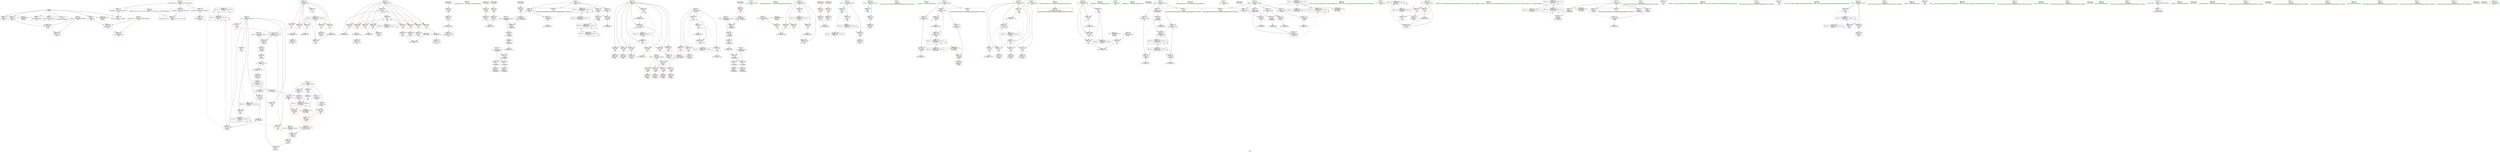 digraph "SVFG" {
	label="SVFG";

	Node0x5605b0ae8e60 [shape=record,color=grey,label="{NodeID: 0\nNullPtr}"];
	Node0x5605b0ae8e60 -> Node0x5605b0b06940[style=solid];
	Node0x5605b0ae8e60 -> Node0x5605b0b06a40[style=solid];
	Node0x5605b0ae8e60 -> Node0x5605b0b06b10[style=solid];
	Node0x5605b0ae8e60 -> Node0x5605b0b06be0[style=solid];
	Node0x5605b0ae8e60 -> Node0x5605b0b06cb0[style=solid];
	Node0x5605b0ae8e60 -> Node0x5605b0b06d80[style=solid];
	Node0x5605b0ae8e60 -> Node0x5605b0b122b0[style=solid];
	Node0x5605b0b37290 [shape=record,color=black,label="{NodeID: 443\nMR_16V_6 = PHI(MR_16V_3, MR_16V_2, )\npts\{28 \}\n|{<s0>4|<s1>26}}"];
	Node0x5605b0b37290:s0 -> Node0x5605b0b2ab90[style=dashed,color=blue];
	Node0x5605b0b37290:s1 -> Node0x5605b0b35e90[style=dashed,color=blue];
	Node0x5605b0b08150 [shape=record,color=red,label="{NodeID: 194\n284\<--205\n\<--i13\nmain\n}"];
	Node0x5605b0b08150 -> Node0x5605b0b05190[style=solid];
	Node0x5605b0b059b0 [shape=record,color=black,label="{NodeID: 111\n345\<--344\nconv53\<--\nmain\n}"];
	Node0x5605b0b059b0 -> Node0x5605b0b19b50[style=solid];
	Node0x5605b0aee9e0 [shape=record,color=green,label="{NodeID: 28\n41\<--42\n__cxx_global_var_init\<--__cxx_global_var_init_field_insensitive\n}"];
	Node0x5605b0b0e520 [shape=record,color=grey,label="{NodeID: 388\n322 = cmp(315, 321, )\n}"];
	Node0x5605b0b09810 [shape=record,color=red,label="{NodeID: 222\n332\<--331\n\<--call43\nmain\n|{<s0>23}}"];
	Node0x5605b0b09810:s0 -> Node0x5605b0b5db50[style=solid,color=red];
	Node0x5605b0b0b2c0 [shape=record,color=purple,label="{NodeID: 139\n368\<--20\narrayidx67\<--vis\nmain\n}"];
	Node0x5605b0b0b2c0 -> Node0x5605b0b09a80[style=solid];
	Node0x5605b0b05e30 [shape=record,color=green,label="{NodeID: 56\n209\<--210\ni62\<--i62_field_insensitive\nmain\n}"];
	Node0x5605b0b05e30 -> Node0x5605b0b088a0[style=solid];
	Node0x5605b0b05e30 -> Node0x5605b0b08970[style=solid];
	Node0x5605b0b05e30 -> Node0x5605b0b08a40[style=solid];
	Node0x5605b0b05e30 -> Node0x5605b0b08b10[style=solid];
	Node0x5605b0b05e30 -> Node0x5605b0b08be0[style=solid];
	Node0x5605b0b05e30 -> Node0x5605b0b08cb0[style=solid];
	Node0x5605b0b05e30 -> Node0x5605b0b08d80[style=solid];
	Node0x5605b0b05e30 -> Node0x5605b0b13ce0[style=solid];
	Node0x5605b0b05e30 -> Node0x5605b0b13e80[style=solid];
	Node0x5605b0b12e40 [shape=record,color=blue,label="{NodeID: 250\n169\<--166\nb.addr\<--b\n_Z3MULii\n}"];
	Node0x5605b0b12e40 -> Node0x5605b0b0d160[style=dashed];
	Node0x5605b0b0ca10 [shape=record,color=red,label="{NodeID: 167\n141\<--114\n\<--v\n_Z3dfsi\n}"];
	Node0x5605b0b0ca10 -> Node0x5605b0b0df20[style=solid];
	Node0x5605b0b075f0 [shape=record,color=black,label="{NodeID: 84\n88\<--87\nidxprom\<--\n_Z7addEdgecc\n}"];
	Node0x5605b0ae8040 [shape=record,color=green,label="{NodeID: 1\n7\<--1\n__dso_handle\<--dummyObj\nGlob }"];
	Node0x5605b0b37790 [shape=record,color=black,label="{NodeID: 444\nMR_20V_5 = PHI(MR_20V_3, MR_20V_1, )\npts\{115 \}\n}"];
	Node0x5605b0b08220 [shape=record,color=red,label="{NodeID: 195\n308\<--205\n\<--i13\nmain\n}"];
	Node0x5605b0b08220 -> Node0x5605b0b0e3a0[style=solid];
	Node0x5605b0b05a80 [shape=record,color=black,label="{NodeID: 112\n347\<--346\nidxprom55\<--sub54\nmain\n}"];
	Node0x5605b0aeeab0 [shape=record,color=green,label="{NodeID: 29\n45\<--46\n_ZNSt8ios_base4InitC1Ev\<--_ZNSt8ios_base4InitC1Ev_field_insensitive\n}"];
	Node0x5605b0b3e4c0 [shape=record,color=yellow,style=double,label="{NodeID: 472\n37V_1 = ENCHI(MR_37V_0)\npts\{188 \}\nFun[main]}"];
	Node0x5605b0b3e4c0 -> Node0x5605b0b0d300[style=dashed];
	Node0x5605b0b0e6a0 [shape=record,color=grey,label="{NodeID: 389\n295 = cmp(290, 294, )\n}"];
	Node0x5605b0b098e0 [shape=record,color=red,label="{NodeID: 223\n344\<--343\n\<--call52\nmain\n}"];
	Node0x5605b0b098e0 -> Node0x5605b0b059b0[style=solid];
	Node0x5605b0b0b390 [shape=record,color=purple,label="{NodeID: 140\n434\<--20\narrayidx104\<--vis\nmain\n}"];
	Node0x5605b0b0b390 -> Node0x5605b0b11f10[style=solid];
	Node0x5605b0b05ec0 [shape=record,color=green,label="{NodeID: 57\n211\<--212\nnosol\<--nosol_field_insensitive\nmain\n}"];
	Node0x5605b0b05ec0 -> Node0x5605b0b08e50[style=solid];
	Node0x5605b0b05ec0 -> Node0x5605b0b14020[style=solid];
	Node0x5605b0b05ec0 -> Node0x5605b0b141c0[style=solid];
	Node0x5605b0b12f10 [shape=record,color=blue,label="{NodeID: 251\n185\<--27\nretval\<--\nmain\n}"];
	Node0x5605b0b12f10 -> Node0x5605b0b0d230[style=dashed];
	Node0x5605b0b0cae0 [shape=record,color=red,label="{NodeID: 168\n148\<--114\n\<--v\n_Z3dfsi\n}"];
	Node0x5605b0b0cae0 -> Node0x5605b0b07d40[style=solid];
	Node0x5605b0b076c0 [shape=record,color=black,label="{NodeID: 85\n95\<--94\nidxprom3\<--\n_Z7addEdgecc\n}"];
	Node0x5605b0ae7c20 [shape=record,color=green,label="{NodeID: 2\n27\<--1\n\<--dummyObj\nCan only get source location for instruction, argument, global var or function.}"];
	Node0x5605b0b37c90 [shape=record,color=black,label="{NodeID: 445\nMR_26V_6 = PHI(MR_26V_3, MR_26V_2, )\npts\{220000 \}\n|{<s0>4|<s1>26}}"];
	Node0x5605b0b37c90:s0 -> Node0x5605b0b2b590[style=dashed,color=blue];
	Node0x5605b0b37c90:s1 -> Node0x5605b0b36d90[style=dashed,color=blue];
	Node0x5605b0b082f0 [shape=record,color=red,label="{NodeID: 196\n311\<--205\n\<--i13\nmain\n}"];
	Node0x5605b0b082f0 -> Node0x5605b0b05400[style=solid];
	Node0x5605b0b05b50 [shape=record,color=black,label="{NodeID: 113\n367\<--366\nidxprom66\<--\nmain\n}"];
	Node0x5605b0aeeb80 [shape=record,color=green,label="{NodeID: 30\n51\<--52\n__cxa_atexit\<--__cxa_atexit_field_insensitive\n}"];
	Node0x5605b0b0e820 [shape=record,color=grey,label="{NodeID: 390\n282 = cmp(278, 279, )\n}"];
	Node0x5605b0b099b0 [shape=record,color=red,label="{NodeID: 224\n349\<--348\n\<--arrayidx56\nmain\n}"];
	Node0x5605b0b099b0 -> Node0x5605b0b19cd0[style=solid];
	Node0x5605b0b0b460 [shape=record,color=purple,label="{NodeID: 141\n127\<--23\narrayidx4\<--fact\n_Z3dfsi\n}"];
	Node0x5605b0b0b460 -> Node0x5605b0b0ce20[style=solid];
	Node0x5605b0b05f50 [shape=record,color=green,label="{NodeID: 58\n213\<--214\ni91\<--i91_field_insensitive\nmain\n}"];
	Node0x5605b0b05f50 -> Node0x5605b0b08f20[style=solid];
	Node0x5605b0b05f50 -> Node0x5605b0b08ff0[style=solid];
	Node0x5605b0b05f50 -> Node0x5605b0b090c0[style=solid];
	Node0x5605b0b05f50 -> Node0x5605b0b09190[style=solid];
	Node0x5605b0b05f50 -> Node0x5605b0b09260[style=solid];
	Node0x5605b0b05f50 -> Node0x5605b0b140f0[style=solid];
	Node0x5605b0b05f50 -> Node0x5605b0b14290[style=solid];
	Node0x5605b0b12fe0 [shape=record,color=blue,label="{NodeID: 252\n219\<--92\n\<--\nmain\n}"];
	Node0x5605b0b12fe0 -> Node0x5605b0b3ae90[style=dashed];
	Node0x5605b0b0cbb0 [shape=record,color=red,label="{NodeID: 169\n154\<--114\n\<--v\n_Z3dfsi\n|{<s0>4}}"];
	Node0x5605b0b0cbb0:s0 -> Node0x5605b0b5d3c0[style=solid,color=red];
	Node0x5605b0b07790 [shape=record,color=black,label="{NodeID: 86\n101\<--100\nidxprom6\<--\n_Z7addEdgecc\n}"];
	Node0x5605b0ae7cb0 [shape=record,color=green,label="{NodeID: 3\n29\<--1\n_ZSt3cin\<--dummyObj\nGlob }"];
	Node0x5605b0b083c0 [shape=record,color=red,label="{NodeID: 197\n316\<--205\n\<--i13\nmain\n}"];
	Node0x5605b0b083c0 -> Node0x5605b0b19550[style=solid];
	Node0x5605b0b05c20 [shape=record,color=black,label="{NodeID: 114\n373\<--372\nidxprom70\<--\nmain\n}"];
	Node0x5605b0aeec50 [shape=record,color=green,label="{NodeID: 31\n50\<--56\n_ZNSt8ios_base4InitD1Ev\<--_ZNSt8ios_base4InitD1Ev_field_insensitive\n}"];
	Node0x5605b0aeec50 -> Node0x5605b0b07350[style=solid];
	Node0x5605b0b0e9a0 [shape=record,color=grey,label="{NodeID: 391\n265 = cmp(263, 264, )\n}"];
	Node0x5605b0b09a80 [shape=record,color=red,label="{NodeID: 225\n369\<--368\n\<--arrayidx67\nmain\n}"];
	Node0x5605b0b09a80 -> Node0x5605b0b0f120[style=solid];
	Node0x5605b0b0b530 [shape=record,color=purple,label="{NodeID: 142\n219\<--23\n\<--fact\nmain\n}"];
	Node0x5605b0b0b530 -> Node0x5605b0b12fe0[style=solid];
	Node0x5605b0b05fe0 [shape=record,color=green,label="{NodeID: 59\n217\<--218\n_ZNSirsERi\<--_ZNSirsERi_field_insensitive\n}"];
	Node0x5605b0b2fa90 [shape=record,color=black,label="{NodeID: 419\nMR_22V_3 = PHI(MR_22V_5, MR_22V_2, )\npts\{100000 \}\n|{|<s5>26}}"];
	Node0x5605b0b2fa90 -> Node0x5605b0b099b0[style=dashed];
	Node0x5605b0b2fa90 -> Node0x5605b0b09cf0[style=dashed];
	Node0x5605b0b2fa90 -> Node0x5605b0b139a0[style=dashed];
	Node0x5605b0b2fa90 -> Node0x5605b0b2fa90[style=dashed];
	Node0x5605b0b2fa90 -> Node0x5605b0b34590[style=dashed];
	Node0x5605b0b2fa90:s5 -> Node0x5605b0b3dcb0[style=dashed,color=red];
	Node0x5605b0b130b0 [shape=record,color=blue,label="{NodeID: 253\n189\<--92\ni\<--\nmain\n}"];
	Node0x5605b0b130b0 -> Node0x5605b0b3a990[style=dashed];
	Node0x5605b0b0cc80 [shape=record,color=red,label="{NodeID: 170\n158\<--114\n\<--v\n_Z3dfsi\n}"];
	Node0x5605b0b0cc80 -> Node0x5605b0b1a2d0[style=solid];
	Node0x5605b0b07860 [shape=record,color=black,label="{NodeID: 87\n104\<--103\nidxprom8\<--\n_Z7addEdgecc\n}"];
	Node0x5605b0aee190 [shape=record,color=green,label="{NodeID: 4\n30\<--1\n.str\<--dummyObj\nGlob }"];
	Node0x5605b0b08490 [shape=record,color=red,label="{NodeID: 198\n324\<--205\n\<--i13\nmain\n}"];
	Node0x5605b0b08490 -> Node0x5605b0b196d0[style=solid];
	Node0x5605b0b05cf0 [shape=record,color=black,label="{NodeID: 115\n379\<--378\nidxprom74\<--\nmain\n}"];
	Node0x5605b0aeed20 [shape=record,color=green,label="{NodeID: 32\n63\<--64\n_Z7addEdgecc\<--_Z7addEdgecc_field_insensitive\n}"];
	Node0x5605b09457b0 [shape=record,color=black,label="{NodeID: 558\n216 = PHI()\n}"];
	Node0x5605b0b3e760 [shape=record,color=yellow,style=double,label="{NodeID: 475\n43V_1 = ENCHI(MR_43V_0)\npts\{194 \}\nFun[main]}"];
	Node0x5605b0b3e760 -> Node0x5605b0b0da50[style=dashed];
	Node0x5605b0b0eb20 [shape=record,color=grey,label="{NodeID: 392\n436 = cmp(435, 27, )\n}"];
	Node0x5605b0b09b50 [shape=record,color=red,label="{NodeID: 226\n375\<--374\n\<--arrayidx71\nmain\n}"];
	Node0x5605b0b09b50 -> Node0x5605b0b0f420[style=solid];
	Node0x5605b0b0b600 [shape=record,color=purple,label="{NodeID: 143\n231\<--23\narrayidx\<--fact\nmain\n}"];
	Node0x5605b0b0b600 -> Node0x5605b0b09330[style=solid];
	Node0x5605b0b06070 [shape=record,color=green,label="{NodeID: 60\n253\<--254\nllvm.memset.p0i8.i64\<--llvm.memset.p0i8.i64_field_insensitive\n}"];
	Node0x5605b0b13180 [shape=record,color=blue,label="{NodeID: 254\n236\<--233\narrayidx3\<--call1\nmain\n}"];
	Node0x5605b0b13180 -> Node0x5605b0b3ae90[style=dashed];
	Node0x5605b0b0cd50 [shape=record,color=red,label="{NodeID: 171\n125\<--124\n\<--arrayidx2\n_Z3dfsi\n}"];
	Node0x5605b0b0cd50 -> Node0x5605b0b07ad0[style=solid];
	Node0x5605b0b07930 [shape=record,color=black,label="{NodeID: 88\n118\<--117\nidxprom\<--\n_Z3dfsi\n}"];
	Node0x5605b0aee220 [shape=record,color=green,label="{NodeID: 5\n32\<--1\n.str.1\<--dummyObj\nGlob }"];
	Node0x5605b0b18dd0 [shape=record,color=grey,label="{NodeID: 365\n229 = Binary(228, 92, )\n}"];
	Node0x5605b0b18dd0 -> Node0x5605b0b04f20[style=solid];
	Node0x5605b0b08560 [shape=record,color=red,label="{NodeID: 199\n329\<--205\n\<--i13\nmain\n}"];
	Node0x5605b0b08560 -> Node0x5605b0b05810[style=solid];
	Node0x5605b0b0a010 [shape=record,color=black,label="{NodeID: 116\n385\<--384\nidxprom77\<--\nmain\n}"];
	Node0x5605b0aeedf0 [shape=record,color=green,label="{NodeID: 33\n68\<--69\na.addr\<--a.addr_field_insensitive\n_Z7addEdgecc\n}"];
	Node0x5605b0aeedf0 -> Node0x5605b0b0c050[style=solid];
	Node0x5605b0aeedf0 -> Node0x5605b0b123b0[style=solid];
	Node0x5605b0b5c1f0 [shape=record,color=black,label="{NodeID: 559\n48 = PHI()\n}"];
	Node0x5605b0b0eca0 [shape=record,color=grey,label="{NodeID: 393\n430 = cmp(429, 92, )\n}"];
	Node0x5605b0b09c20 [shape=record,color=red,label="{NodeID: 227\n381\<--380\n\<--arrayidx75\nmain\n}"];
	Node0x5605b0b09c20 -> Node0x5605b0b0f720[style=solid];
	Node0x5605b0b0b6d0 [shape=record,color=purple,label="{NodeID: 144\n236\<--23\narrayidx3\<--fact\nmain\n}"];
	Node0x5605b0b0b6d0 -> Node0x5605b0b13180[style=solid];
	Node0x5605b0b06100 [shape=record,color=green,label="{NodeID: 61\n268\<--269\n_ZNSt7__cxx1112basic_stringIcSt11char_traitsIcESaIcEEC1Ev\<--_ZNSt7__cxx1112basic_stringIcSt11char_traitsIcESaIcEEC1Ev_field_insensitive\n}"];
	Node0x5605b0b30490 [shape=record,color=black,label="{NodeID: 421\nMR_12V_3 = PHI(MR_12V_4, MR_12V_2, )\npts\{160000 \}\n|{|<s4>26}}"];
	Node0x5605b0b30490 -> Node0x5605b0b09c20[style=dashed];
	Node0x5605b0b30490 -> Node0x5605b0b11e80[style=dashed];
	Node0x5605b0b30490 -> Node0x5605b0b2e190[style=dashed];
	Node0x5605b0b30490 -> Node0x5605b0b34f90[style=dashed];
	Node0x5605b0b30490:s4 -> Node0x5605b0b3dd60[style=dashed,color=red];
	Node0x5605b0b13250 [shape=record,color=blue,label="{NodeID: 255\n189\<--240\ni\<--inc\nmain\n}"];
	Node0x5605b0b13250 -> Node0x5605b0b3a990[style=dashed];
	Node0x5605b0b0ce20 [shape=record,color=red,label="{NodeID: 172\n128\<--127\n\<--arrayidx4\n_Z3dfsi\n|{<s0>3}}"];
	Node0x5605b0b0ce20:s0 -> Node0x5605b0b5d880[style=solid,color=red];
	Node0x5605b0b07a00 [shape=record,color=black,label="{NodeID: 89\n123\<--122\nidxprom1\<--\n_Z3dfsi\n}"];
	Node0x5605b0ae7e50 [shape=record,color=green,label="{NodeID: 6\n34\<--1\n.str.2\<--dummyObj\nGlob }"];
	Node0x5605b0b18f50 [shape=record,color=grey,label="{NodeID: 366\n178 = Binary(177, 179, )\n}"];
	Node0x5605b0b18f50 -> Node0x5605b0b04d80[style=solid];
	Node0x5605b0b08630 [shape=record,color=red,label="{NodeID: 200\n336\<--205\n\<--i13\nmain\n}"];
	Node0x5605b0b08630 -> Node0x5605b0b193d0[style=solid];
	Node0x5605b0b0a0e0 [shape=record,color=black,label="{NodeID: 117\n404\<--403\nidxprom87\<--\nmain\n}"];
	Node0x5605b0aef350 [shape=record,color=green,label="{NodeID: 34\n70\<--71\nb.addr\<--b.addr_field_insensitive\n_Z7addEdgecc\n}"];
	Node0x5605b0aef350 -> Node0x5605b0b0c120[style=solid];
	Node0x5605b0aef350 -> Node0x5605b0b12480[style=solid];
	Node0x5605b0b5c2f0 [shape=record,color=black,label="{NodeID: 560\n319 = PHI()\n}"];
	Node0x5605b0b5c2f0 -> Node0x5605b0b09670[style=solid];
	Node0x5605b0b3e920 [shape=record,color=yellow,style=double,label="{NodeID: 477\n47V_1 = ENCHI(MR_47V_0)\npts\{200 \}\nFun[main]}"];
	Node0x5605b0b3e920 -> Node0x5605b0b13730[style=dashed];
	Node0x5605b0b0ee20 [shape=record,color=grey,label="{NodeID: 394\n364 = cmp(363, 143, )\n}"];
	Node0x5605b0b09cf0 [shape=record,color=red,label="{NodeID: 228\n387\<--386\n\<--arrayidx78\nmain\n}"];
	Node0x5605b0b09cf0 -> Node0x5605b0b0f8a0[style=solid];
	Node0x5605b0b0b7a0 [shape=record,color=purple,label="{NodeID: 145\n405\<--23\narrayidx88\<--fact\nmain\n}"];
	Node0x5605b0b0b7a0 -> Node0x5605b0b09dc0[style=solid];
	Node0x5605b0b061d0 [shape=record,color=green,label="{NodeID: 62\n271\<--272\n_ZStrsIcSt11char_traitsIcESaIcEERSt13basic_istreamIT_T0_ES7_RNSt7__cxx1112basic_stringIS4_S5_T1_EE\<--_ZStrsIcSt11char_traitsIcESaIcEERSt13basic_istreamIT_T0_ES7_RNSt7__cxx1112basic_stringIS4_S5_T1_EE_field_insensitive\n}"];
	Node0x5605b0b30990 [shape=record,color=black,label="{NodeID: 422\nMR_14V_3 = PHI(MR_14V_4, MR_14V_2, )\npts\{190000 \}\n|{|<s2>26}}"];
	Node0x5605b0b30990 -> Node0x5605b0b2e690[style=dashed];
	Node0x5605b0b30990 -> Node0x5605b0b35490[style=dashed];
	Node0x5605b0b30990:s2 -> Node0x5605b0b3de40[style=dashed,color=red];
	Node0x5605b0b13320 [shape=record,color=blue,label="{NodeID: 256\n191\<--92\ncN\<--\nmain\n}"];
	Node0x5605b0b13320 -> Node0x5605b0b31d90[style=dashed];
	Node0x5605b0b0cef0 [shape=record,color=red,label="{NodeID: 173\n136\<--135\n\<--arrayidx6\n_Z3dfsi\n}"];
	Node0x5605b0b0cef0 -> Node0x5605b0b0e0a0[style=solid];
	Node0x5605b0b07ad0 [shape=record,color=black,label="{NodeID: 90\n126\<--125\nidxprom3\<--\n_Z3dfsi\n}"];
	Node0x5605b0ae7ee0 [shape=record,color=green,label="{NodeID: 7\n37\<--1\n\<--dummyObj\nCan only get source location for instruction, argument, global var or function.}"];
	Node0x5605b0b190d0 [shape=record,color=grey,label="{NodeID: 367\n85 = Binary(84, 81, )\n}"];
	Node0x5605b0b190d0 -> Node0x5605b0b12620[style=solid];
	Node0x5605b0b08700 [shape=record,color=red,label="{NodeID: 201\n390\<--207\n\<--ncc\nmain\n}"];
	Node0x5605b0b08700 -> Node0x5605b0b1a450[style=solid];
	Node0x5605b0b0a1b0 [shape=record,color=black,label="{NodeID: 118\n421\<--420\nidxprom95\<--\nmain\n}"];
	Node0x5605b0aef420 [shape=record,color=green,label="{NodeID: 35\n72\<--73\nu\<--u_field_insensitive\n_Z7addEdgecc\n}"];
	Node0x5605b0aef420 -> Node0x5605b0b0c1f0[style=solid];
	Node0x5605b0aef420 -> Node0x5605b0b0c2c0[style=solid];
	Node0x5605b0aef420 -> Node0x5605b0b12550[style=solid];
	Node0x5605b0b5c450 [shape=record,color=black,label="{NodeID: 561\n327 = PHI()\n}"];
	Node0x5605b0b5c450 -> Node0x5605b0b09740[style=solid];
	Node0x5605b0b3ea00 [shape=record,color=yellow,style=double,label="{NodeID: 478\n49V_1 = ENCHI(MR_49V_0)\npts\{202 \}\nFun[main]}"];
	Node0x5605b0b3ea00 -> Node0x5605b0b13800[style=dashed];
	Node0x5605b0b0efa0 [shape=record,color=grey,label="{NodeID: 395\n424 = cmp(423, 92, )\n}"];
	Node0x5605b0b09dc0 [shape=record,color=red,label="{NodeID: 229\n406\<--405\n\<--arrayidx88\nmain\n|{<s0>27}}"];
	Node0x5605b0b09dc0:s0 -> Node0x5605b0b5d880[style=solid,color=red];
	Node0x5605b0b0b870 [shape=record,color=purple,label="{NodeID: 146\n410\<--30\n\<--.str\nmain\n}"];
	Node0x5605b0b062a0 [shape=record,color=green,label="{NodeID: 63\n280\<--281\n_ZNKSt7__cxx1112basic_stringIcSt11char_traitsIcESaIcEE4sizeEv\<--_ZNKSt7__cxx1112basic_stringIcSt11char_traitsIcESaIcEE4sizeEv_field_insensitive\n}"];
	Node0x5605b0b133f0 [shape=record,color=blue,label="{NodeID: 257\n195\<--27\ni8\<--\nmain\n}"];
	Node0x5605b0b133f0 -> Node0x5605b0b0db20[style=dashed];
	Node0x5605b0b133f0 -> Node0x5605b0b0dbf0[style=dashed];
	Node0x5605b0b133f0 -> Node0x5605b0b13a70[style=dashed];
	Node0x5605b0b133f0 -> Node0x5605b0b32290[style=dashed];
	Node0x5605b0b0cfc0 [shape=record,color=red,label="{NodeID: 174\n151\<--150\n\<--arrayidx11\n_Z3dfsi\n}"];
	Node0x5605b0b0cfc0 -> Node0x5605b0b0f2a0[style=solid];
	Node0x5605b0b07ba0 [shape=record,color=black,label="{NodeID: 91\n134\<--133\nidxprom5\<--\n_Z3dfsi\n}"];
	Node0x5605b0aed7a0 [shape=record,color=green,label="{NodeID: 8\n81\<--1\n\<--dummyObj\nCan only get source location for instruction, argument, global var or function.}"];
	Node0x5605b0b19250 [shape=record,color=grey,label="{NodeID: 368\n80 = Binary(79, 81, )\n}"];
	Node0x5605b0b19250 -> Node0x5605b0b12550[style=solid];
	Node0x5605b0b087d0 [shape=record,color=red,label="{NodeID: 202\n403\<--207\n\<--ncc\nmain\n}"];
	Node0x5605b0b087d0 -> Node0x5605b0b0a0e0[style=solid];
	Node0x5605b0b0a280 [shape=record,color=black,label="{NodeID: 119\n427\<--426\nidxprom99\<--\nmain\n}"];
	Node0x5605b0aef4f0 [shape=record,color=green,label="{NodeID: 36\n74\<--75\nv\<--v_field_insensitive\n_Z7addEdgecc\n}"];
	Node0x5605b0aef4f0 -> Node0x5605b0b0c390[style=solid];
	Node0x5605b0aef4f0 -> Node0x5605b0b0c460[style=solid];
	Node0x5605b0aef4f0 -> Node0x5605b0b12620[style=solid];
	Node0x5605b0b5c550 [shape=record,color=black,label="{NodeID: 562\n331 = PHI()\n}"];
	Node0x5605b0b5c550 -> Node0x5605b0b09810[style=solid];
	Node0x5605b0b0f120 [shape=record,color=grey,label="{NodeID: 396\n370 = cmp(369, 27, )\n}"];
	Node0x5605b0b09e90 [shape=record,color=red,label="{NodeID: 230\n423\<--422\n\<--arrayidx96\nmain\n}"];
	Node0x5605b0b09e90 -> Node0x5605b0b0efa0[style=solid];
	Node0x5605b0b0b940 [shape=record,color=purple,label="{NodeID: 147\n448\<--32\n\<--.str.1\nmain\n}"];
	Node0x5605b0b06370 [shape=record,color=green,label="{NodeID: 64\n287\<--288\n_ZNSt7__cxx1112basic_stringIcSt11char_traitsIcESaIcEEixEm\<--_ZNSt7__cxx1112basic_stringIcSt11char_traitsIcESaIcEEixEm_field_insensitive\n}"];
	Node0x5605b0b134c0 [shape=record,color=blue,label="{NodeID: 258\n203\<--274\nsame\<--\nmain\n}"];
	Node0x5605b0b134c0 -> Node0x5605b0b2d6a0[style=dashed];
	Node0x5605b0b0d090 [shape=record,color=red,label="{NodeID: 175\n173\<--167\n\<--a.addr\n_Z3MULii\n}"];
	Node0x5605b0b0d090 -> Node0x5605b0b07e10[style=solid];
	Node0x5605b0b07c70 [shape=record,color=black,label="{NodeID: 92\n146\<--145\nidxprom8\<--\n_Z3dfsi\n}"];
	Node0x5605b0aed830 [shape=record,color=green,label="{NodeID: 9\n92\<--1\n\<--dummyObj\nCan only get source location for instruction, argument, global var or function.}"];
	Node0x5605b0b193d0 [shape=record,color=grey,label="{NodeID: 369\n337 = Binary(336, 92, )\n}"];
	Node0x5605b0b193d0 -> Node0x5605b0b138d0[style=solid];
	Node0x5605b0b088a0 [shape=record,color=red,label="{NodeID: 203\n363\<--209\n\<--i62\nmain\n}"];
	Node0x5605b0b088a0 -> Node0x5605b0b0ee20[style=solid];
	Node0x5605b0b0a350 [shape=record,color=black,label="{NodeID: 120\n433\<--432\nidxprom103\<--\nmain\n}"];
	Node0x5605b0aef5c0 [shape=record,color=green,label="{NodeID: 37\n108\<--109\n_Z3dfsi\<--_Z3dfsi_field_insensitive\n}"];
	Node0x5605b0b5c650 [shape=record,color=black,label="{NodeID: 563\n129 = PHI(164, )\n}"];
	Node0x5605b0b5c650 -> Node0x5605b0b12b00[style=solid];
	Node0x5605b0b0f2a0 [shape=record,color=grey,label="{NodeID: 397\n152 = cmp(151, 92, )\n}"];
	Node0x5605b0b11e80 [shape=record,color=red,label="{NodeID: 231\n429\<--428\n\<--arrayidx100\nmain\n}"];
	Node0x5605b0b11e80 -> Node0x5605b0b0eca0[style=solid];
	Node0x5605b0b0ba10 [shape=record,color=purple,label="{NodeID: 148\n454\<--34\n\<--.str.2\nmain\n}"];
	Node0x5605b0b06440 [shape=record,color=green,label="{NodeID: 65\n305\<--306\n_ZNSt7__cxx1112basic_stringIcSt11char_traitsIcESaIcEED1Ev\<--_ZNSt7__cxx1112basic_stringIcSt11char_traitsIcESaIcEED1Ev_field_insensitive\n}"];
	Node0x5605b0b31890 [shape=record,color=black,label="{NodeID: 425\nMR_16V_2 = PHI(MR_16V_7, MR_16V_1, )\npts\{28 \}\n}"];
	Node0x5605b0b31890 -> Node0x5605b0b13b40[style=dashed];
	Node0x5605b0b13590 [shape=record,color=blue,label="{NodeID: 259\n205\<--27\ni13\<--\nmain\n}"];
	Node0x5605b0b13590 -> Node0x5605b0b08080[style=dashed];
	Node0x5605b0b13590 -> Node0x5605b0b08150[style=dashed];
	Node0x5605b0b13590 -> Node0x5605b0b08220[style=dashed];
	Node0x5605b0b13590 -> Node0x5605b0b082f0[style=dashed];
	Node0x5605b0b13590 -> Node0x5605b0b083c0[style=dashed];
	Node0x5605b0b13590 -> Node0x5605b0b08490[style=dashed];
	Node0x5605b0b13590 -> Node0x5605b0b08560[style=dashed];
	Node0x5605b0b13590 -> Node0x5605b0b08630[style=dashed];
	Node0x5605b0b13590 -> Node0x5605b0b13590[style=dashed];
	Node0x5605b0b13590 -> Node0x5605b0b138d0[style=dashed];
	Node0x5605b0b13590 -> Node0x5605b0b32c90[style=dashed];
	Node0x5605b0b0d160 [shape=record,color=red,label="{NodeID: 176\n175\<--169\n\<--b.addr\n_Z3MULii\n}"];
	Node0x5605b0b0d160 -> Node0x5605b0b07ee0[style=solid];
	Node0x5605b0b07d40 [shape=record,color=black,label="{NodeID: 93\n149\<--148\nidxprom10\<--\n_Z3dfsi\n}"];
	Node0x5605b0aed420 [shape=record,color=green,label="{NodeID: 10\n143\<--1\n\<--dummyObj\nCan only get source location for instruction, argument, global var or function.}"];
	Node0x5605b0b19550 [shape=record,color=grey,label="{NodeID: 370\n317 = Binary(316, 92, )\n}"];
	Node0x5605b0b19550 -> Node0x5605b0b055a0[style=solid];
	Node0x5605b0b08970 [shape=record,color=red,label="{NodeID: 204\n366\<--209\n\<--i62\nmain\n}"];
	Node0x5605b0b08970 -> Node0x5605b0b05b50[style=solid];
	Node0x5605b0b0a420 [shape=record,color=black,label="{NodeID: 121\n446\<--445\ntobool111\<--\nmain\n}"];
	Node0x5605b0aef690 [shape=record,color=green,label="{NodeID: 38\n112\<--113\nu.addr\<--u.addr_field_insensitive\n_Z3dfsi\n}"];
	Node0x5605b0aef690 -> Node0x5605b0b0c6d0[style=solid];
	Node0x5605b0aef690 -> Node0x5605b0b0c7a0[style=solid];
	Node0x5605b0aef690 -> Node0x5605b0b0c870[style=solid];
	Node0x5605b0aef690 -> Node0x5605b0b0c940[style=solid];
	Node0x5605b0aef690 -> Node0x5605b0b12960[style=solid];
	Node0x5605b0b5c7e0 [shape=record,color=black,label="{NodeID: 564\n233 = PHI(164, )\n}"];
	Node0x5605b0b5c7e0 -> Node0x5605b0b13180[style=solid];
	Node0x5605b0b0f420 [shape=record,color=grey,label="{NodeID: 398\n376 = cmp(375, 27, )\n}"];
	Node0x5605b0b11f10 [shape=record,color=red,label="{NodeID: 232\n435\<--434\n\<--arrayidx104\nmain\n}"];
	Node0x5605b0b11f10 -> Node0x5605b0b0eb20[style=solid];
	Node0x5605b0b0bae0 [shape=record,color=purple,label="{NodeID: 149\n502\<--36\nllvm.global_ctors_0\<--llvm.global_ctors\nGlob }"];
	Node0x5605b0b0bae0 -> Node0x5605b0b120b0[style=solid];
	Node0x5605b0b06540 [shape=record,color=green,label="{NodeID: 66\n412\<--413\nprintf\<--printf_field_insensitive\n}"];
	Node0x5605b0b31d90 [shape=record,color=black,label="{NodeID: 426\nMR_41V_3 = PHI(MR_41V_4, MR_41V_2, )\npts\{192 \}\n}"];
	Node0x5605b0b31d90 -> Node0x5605b0b0d7e0[style=dashed];
	Node0x5605b0b31d90 -> Node0x5605b0b0d8b0[style=dashed];
	Node0x5605b0b31d90 -> Node0x5605b0b0d980[style=dashed];
	Node0x5605b0b31d90 -> Node0x5605b0b14360[style=dashed];
	Node0x5605b0b13660 [shape=record,color=blue,label="{NodeID: 260\n203\<--250\nsame\<--\nmain\n}"];
	Node0x5605b0b13660 -> Node0x5605b0b2d6a0[style=dashed];
	Node0x5605b0b0d230 [shape=record,color=red,label="{NodeID: 177\n462\<--185\n\<--retval\nmain\n}"];
	Node0x5605b0b0d230 -> Node0x5605b0b0a4f0[style=solid];
	Node0x5605b0b07e10 [shape=record,color=black,label="{NodeID: 94\n174\<--173\nconv\<--\n_Z3MULii\n}"];
	Node0x5605b0b07e10 -> Node0x5605b0b199d0[style=solid];
	Node0x5605b0aed4f0 [shape=record,color=green,label="{NodeID: 11\n179\<--1\n\<--dummyObj\nCan only get source location for instruction, argument, global var or function.}"];
	Node0x5605b0b3a990 [shape=record,color=black,label="{NodeID: 454\nMR_39V_3 = PHI(MR_39V_4, MR_39V_2, )\npts\{190 \}\n}"];
	Node0x5605b0b3a990 -> Node0x5605b0b0d3d0[style=dashed];
	Node0x5605b0b3a990 -> Node0x5605b0b0d4a0[style=dashed];
	Node0x5605b0b3a990 -> Node0x5605b0b0d570[style=dashed];
	Node0x5605b0b3a990 -> Node0x5605b0b0d640[style=dashed];
	Node0x5605b0b3a990 -> Node0x5605b0b0d710[style=dashed];
	Node0x5605b0b3a990 -> Node0x5605b0b13250[style=dashed];
	Node0x5605b0b196d0 [shape=record,color=grey,label="{NodeID: 371\n325 = Binary(324, 92, )\n}"];
	Node0x5605b0b196d0 -> Node0x5605b0b05740[style=solid];
	Node0x5605b0b08a40 [shape=record,color=red,label="{NodeID: 205\n372\<--209\n\<--i62\nmain\n}"];
	Node0x5605b0b08a40 -> Node0x5605b0b05c20[style=solid];
	Node0x5605b0b0a4f0 [shape=record,color=black,label="{NodeID: 122\n184\<--462\nmain_ret\<--\nmain\n}"];
	Node0x5605b0aef760 [shape=record,color=green,label="{NodeID: 39\n114\<--115\nv\<--v_field_insensitive\n_Z3dfsi\n}"];
	Node0x5605b0aef760 -> Node0x5605b0b0ca10[style=solid];
	Node0x5605b0aef760 -> Node0x5605b0b0cae0[style=solid];
	Node0x5605b0aef760 -> Node0x5605b0b0cbb0[style=solid];
	Node0x5605b0aef760 -> Node0x5605b0b0cc80[style=solid];
	Node0x5605b0aef760 -> Node0x5605b0b12bd0[style=solid];
	Node0x5605b0aef760 -> Node0x5605b0b12ca0[style=solid];
	Node0x5605b0b5c8e0 [shape=record,color=black,label="{NodeID: 565\n411 = PHI()\n}"];
	Node0x5605b0b0f5a0 [shape=record,color=grey,label="{NodeID: 399\n418 = cmp(417, 143, )\n}"];
	Node0x5605b0b11fe0 [shape=record,color=blue,label="{NodeID: 233\n26\<--27\nans\<--\nGlob }"];
	Node0x5605b0b11fe0 -> Node0x5605b0b31890[style=dashed];
	Node0x5605b0b0bbe0 [shape=record,color=purple,label="{NodeID: 150\n503\<--36\nllvm.global_ctors_1\<--llvm.global_ctors\nGlob }"];
	Node0x5605b0b0bbe0 -> Node0x5605b0b121b0[style=solid];
	Node0x5605b0b06640 [shape=record,color=green,label="{NodeID: 67\n450\<--451\nputs\<--puts_field_insensitive\n}"];
	Node0x5605b0b32290 [shape=record,color=black,label="{NodeID: 427\nMR_45V_2 = PHI(MR_45V_4, MR_45V_1, )\npts\{196 \}\n}"];
	Node0x5605b0b32290 -> Node0x5605b0b133f0[style=dashed];
	Node0x5605b0b13730 [shape=record,color=blue,label="{NodeID: 261\n199\<--300\nexn.slot\<--\nmain\n}"];
	Node0x5605b0b13730 -> Node0x5605b0b0dcc0[style=dashed];
	Node0x5605b0b0d300 [shape=record,color=red,label="{NodeID: 178\n246\<--187\n\<--tN\nmain\n}"];
	Node0x5605b0b0d300 -> Node0x5605b0b0fa20[style=solid];
	Node0x5605b0b07ee0 [shape=record,color=black,label="{NodeID: 95\n176\<--175\nconv1\<--\n_Z3MULii\n}"];
	Node0x5605b0b07ee0 -> Node0x5605b0b199d0[style=solid];
	Node0x5605b0aed5c0 [shape=record,color=green,label="{NodeID: 12\n225\<--1\n\<--dummyObj\nCan only get source location for instruction, argument, global var or function.}"];
	Node0x5605b0b3ae90 [shape=record,color=black,label="{NodeID: 455\nMR_28V_3 = PHI(MR_28V_4, MR_28V_2, )\npts\{250000 \}\n|{|<s3>26}}"];
	Node0x5605b0b3ae90 -> Node0x5605b0b09330[style=dashed];
	Node0x5605b0b3ae90 -> Node0x5605b0b09dc0[style=dashed];
	Node0x5605b0b3ae90 -> Node0x5605b0b13180[style=dashed];
	Node0x5605b0b3ae90:s3 -> Node0x5605b0b3e000[style=dashed,color=red];
	Node0x5605b0b19850 [shape=record,color=grey,label="{NodeID: 372\n356 = Binary(355, 92, )\n}"];
	Node0x5605b0b19850 -> Node0x5605b0b13a70[style=solid];
	Node0x5605b0b08b10 [shape=record,color=red,label="{NodeID: 206\n378\<--209\n\<--i62\nmain\n}"];
	Node0x5605b0b08b10 -> Node0x5605b0b05cf0[style=solid];
	Node0x5605b0b0a5c0 [shape=record,color=purple,label="{NodeID: 123\n47\<--4\n\<--_ZStL8__ioinit\n__cxx_global_var_init\n}"];
	Node0x5605b0aef830 [shape=record,color=green,label="{NodeID: 40\n130\<--131\n_Z3MULii\<--_Z3MULii_field_insensitive\n}"];
	Node0x5605b0b5c9b0 [shape=record,color=black,label="{NodeID: 566\n260 = PHI()\n}"];
	Node0x5605b0b0f720 [shape=record,color=grey,label="{NodeID: 400\n382 = cmp(381, 27, )\n}"];
	Node0x5605b0b120b0 [shape=record,color=blue,label="{NodeID: 234\n502\<--37\nllvm.global_ctors_0\<--\nGlob }"];
	Node0x5605b0b0bce0 [shape=record,color=purple,label="{NodeID: 151\n504\<--36\nllvm.global_ctors_2\<--llvm.global_ctors\nGlob }"];
	Node0x5605b0b0bce0 -> Node0x5605b0b122b0[style=solid];
	Node0x5605b0b06740 [shape=record,color=green,label="{NodeID: 68\n482\<--483\n__gxx_personality_v0\<--__gxx_personality_v0_field_insensitive\n}"];
	Node0x5605b0b32790 [shape=record,color=black,label="{NodeID: 428\nMR_51V_2 = PHI(MR_51V_3, MR_51V_1, )\npts\{204 \}\n}"];
	Node0x5605b0b32790 -> Node0x5605b0b134c0[style=dashed];
	Node0x5605b0b32790 -> Node0x5605b0b32790[style=dashed];
	Node0x5605b0b13800 [shape=record,color=blue,label="{NodeID: 262\n201\<--302\nehselector.slot\<--\nmain\n}"];
	Node0x5605b0b13800 -> Node0x5605b0b0dd90[style=dashed];
	Node0x5605b0b0d3d0 [shape=record,color=red,label="{NodeID: 179\n223\<--189\n\<--i\nmain\n}"];
	Node0x5605b0b0d3d0 -> Node0x5605b0b0e220[style=solid];
	Node0x5605b0b04d80 [shape=record,color=black,label="{NodeID: 96\n180\<--178\nconv2\<--rem\n_Z3MULii\n}"];
	Node0x5605b0b04d80 -> Node0x5605b0b04e50[style=solid];
	Node0x5605b0aed100 [shape=record,color=green,label="{NodeID: 13\n250\<--1\n\<--dummyObj\nCan only get source location for instruction, argument, global var or function.}"];
	Node0x5605b0b199d0 [shape=record,color=grey,label="{NodeID: 373\n177 = Binary(174, 176, )\n}"];
	Node0x5605b0b199d0 -> Node0x5605b0b18f50[style=solid];
	Node0x5605b0b08be0 [shape=record,color=red,label="{NodeID: 207\n384\<--209\n\<--i62\nmain\n}"];
	Node0x5605b0b08be0 -> Node0x5605b0b0a010[style=solid];
	Node0x5605b0b0a690 [shape=record,color=purple,label="{NodeID: 124\n124\<--8\narrayidx2\<--loop\n_Z3dfsi\n}"];
	Node0x5605b0b0a690 -> Node0x5605b0b0cd50[style=solid];
	Node0x5605b0aef900 [shape=record,color=green,label="{NodeID: 41\n167\<--168\na.addr\<--a.addr_field_insensitive\n_Z3MULii\n}"];
	Node0x5605b0aef900 -> Node0x5605b0b0d090[style=solid];
	Node0x5605b0aef900 -> Node0x5605b0b12d70[style=solid];
	Node0x5605b0b5ca80 [shape=record,color=black,label="{NodeID: 567\n270 = PHI()\n}"];
	Node0x5605b0b0f8a0 [shape=record,color=grey,label="{NodeID: 401\n388 = cmp(387, 27, )\n}"];
	Node0x5605b0b121b0 [shape=record,color=blue,label="{NodeID: 235\n503\<--38\nllvm.global_ctors_1\<--_GLOBAL__sub_I_c175353_1_0.cpp\nGlob }"];
	Node0x5605b0b0bde0 [shape=record,color=red,label="{NodeID: 152\n121\<--26\n\<--ans\n_Z3dfsi\n|{<s0>3}}"];
	Node0x5605b0b0bde0:s0 -> Node0x5605b0b5d630[style=solid,color=red];
	Node0x5605b0b06840 [shape=record,color=green,label="{NodeID: 69\n38\<--498\n_GLOBAL__sub_I_c175353_1_0.cpp\<--_GLOBAL__sub_I_c175353_1_0.cpp_field_insensitive\n}"];
	Node0x5605b0b06840 -> Node0x5605b0b121b0[style=solid];
	Node0x5605b0b32c90 [shape=record,color=black,label="{NodeID: 429\nMR_53V_2 = PHI(MR_53V_3, MR_53V_1, )\npts\{206 \}\n}"];
	Node0x5605b0b32c90 -> Node0x5605b0b13590[style=dashed];
	Node0x5605b0b32c90 -> Node0x5605b0b32c90[style=dashed];
	Node0x5605b0b138d0 [shape=record,color=blue,label="{NodeID: 263\n205\<--337\ni13\<--inc47\nmain\n}"];
	Node0x5605b0b138d0 -> Node0x5605b0b08080[style=dashed];
	Node0x5605b0b138d0 -> Node0x5605b0b08150[style=dashed];
	Node0x5605b0b138d0 -> Node0x5605b0b08220[style=dashed];
	Node0x5605b0b138d0 -> Node0x5605b0b082f0[style=dashed];
	Node0x5605b0b138d0 -> Node0x5605b0b083c0[style=dashed];
	Node0x5605b0b138d0 -> Node0x5605b0b08490[style=dashed];
	Node0x5605b0b138d0 -> Node0x5605b0b08560[style=dashed];
	Node0x5605b0b138d0 -> Node0x5605b0b08630[style=dashed];
	Node0x5605b0b138d0 -> Node0x5605b0b13590[style=dashed];
	Node0x5605b0b138d0 -> Node0x5605b0b138d0[style=dashed];
	Node0x5605b0b138d0 -> Node0x5605b0b32c90[style=dashed];
	Node0x5605b0b0d4a0 [shape=record,color=red,label="{NodeID: 180\n227\<--189\n\<--i\nmain\n|{<s0>6}}"];
	Node0x5605b0b0d4a0:s0 -> Node0x5605b0b5d630[style=solid,color=red];
	Node0x5605b0b04e50 [shape=record,color=black,label="{NodeID: 97\n164\<--180\n_Z3MULii_ret\<--conv2\n_Z3MULii\n|{<s0>3|<s1>6|<s2>27}}"];
	Node0x5605b0b04e50:s0 -> Node0x5605b0b5c650[style=solid,color=blue];
	Node0x5605b0b04e50:s1 -> Node0x5605b0b5c7e0[style=solid,color=blue];
	Node0x5605b0b04e50:s2 -> Node0x5605b0b5d050[style=solid,color=blue];
	Node0x5605b0aed1d0 [shape=record,color=green,label="{NodeID: 14\n251\<--1\n\<--dummyObj\nCan only get source location for instruction, argument, global var or function.}"];
	Node0x5605b0b19b50 [shape=record,color=grey,label="{NodeID: 374\n346 = Binary(345, 81, )\n}"];
	Node0x5605b0b19b50 -> Node0x5605b0b05a80[style=solid];
	Node0x5605b0b08cb0 [shape=record,color=red,label="{NodeID: 208\n394\<--209\n\<--i62\nmain\n|{<s0>26}}"];
	Node0x5605b0b08cb0:s0 -> Node0x5605b0b5d3c0[style=solid,color=red];
	Node0x5605b0b0a760 [shape=record,color=purple,label="{NodeID: 125\n348\<--8\narrayidx56\<--loop\nmain\n}"];
	Node0x5605b0b0a760 -> Node0x5605b0b099b0[style=solid];
	Node0x5605b0b0a760 -> Node0x5605b0b139a0[style=solid];
	Node0x5605b0aef9d0 [shape=record,color=green,label="{NodeID: 42\n169\<--170\nb.addr\<--b.addr_field_insensitive\n_Z3MULii\n}"];
	Node0x5605b0aef9d0 -> Node0x5605b0b0d160[style=solid];
	Node0x5605b0aef9d0 -> Node0x5605b0b12e40[style=solid];
	Node0x5605b0b5cb50 [shape=record,color=black,label="{NodeID: 568\n279 = PHI()\n}"];
	Node0x5605b0b5cb50 -> Node0x5605b0b0e820[style=solid];
	Node0x5605b0b0fa20 [shape=record,color=grey,label="{NodeID: 402\n247 = cmp(245, 246, )\n}"];
	Node0x5605b0b122b0 [shape=record,color=blue, style = dotted,label="{NodeID: 236\n504\<--3\nllvm.global_ctors_2\<--dummyVal\nGlob }"];
	Node0x5605b0b0beb0 [shape=record,color=red,label="{NodeID: 153\n402\<--26\n\<--ans\nmain\n|{<s0>27}}"];
	Node0x5605b0b0beb0:s0 -> Node0x5605b0b5d630[style=solid,color=red];
	Node0x5605b0b06940 [shape=record,color=black,label="{NodeID: 70\n2\<--3\ndummyVal\<--dummyVal\n}"];
	Node0x5605b0b33190 [shape=record,color=black,label="{NodeID: 430\nMR_55V_2 = PHI(MR_55V_4, MR_55V_1, )\npts\{208 \}\n}"];
	Node0x5605b0b33190 -> Node0x5605b0b13c10[style=dashed];
	Node0x5605b0b139a0 [shape=record,color=blue,label="{NodeID: 264\n348\<--350\narrayidx56\<--inc57\nmain\n}"];
	Node0x5605b0b139a0 -> Node0x5605b0b2fa90[style=dashed];
	Node0x5605b0b0d570 [shape=record,color=red,label="{NodeID: 181\n228\<--189\n\<--i\nmain\n}"];
	Node0x5605b0b0d570 -> Node0x5605b0b18dd0[style=solid];
	Node0x5605b0b04f20 [shape=record,color=black,label="{NodeID: 98\n230\<--229\nidxprom\<--sub\nmain\n}"];
	Node0x5605b0aed2a0 [shape=record,color=green,label="{NodeID: 15\n252\<--1\n\<--dummyObj\nCan only get source location for instruction, argument, global var or function.}"];
	Node0x5605b0b19cd0 [shape=record,color=grey,label="{NodeID: 375\n350 = Binary(349, 92, )\n}"];
	Node0x5605b0b19cd0 -> Node0x5605b0b139a0[style=solid];
	Node0x5605b0b08d80 [shape=record,color=red,label="{NodeID: 209\n398\<--209\n\<--i62\nmain\n}"];
	Node0x5605b0b08d80 -> Node0x5605b0b1a750[style=solid];
	Node0x5605b0b0a830 [shape=record,color=purple,label="{NodeID: 126\n386\<--8\narrayidx78\<--loop\nmain\n}"];
	Node0x5605b0b0a830 -> Node0x5605b0b09cf0[style=solid];
	Node0x5605b0aefaa0 [shape=record,color=green,label="{NodeID: 43\n182\<--183\nmain\<--main_field_insensitive\n}"];
	Node0x5605b0b5cc50 [shape=record,color=black,label="{NodeID: 569\n286 = PHI()\n}"];
	Node0x5605b0b5cc50 -> Node0x5605b0b09400[style=solid];
	Node0x5605b0b123b0 [shape=record,color=blue,label="{NodeID: 237\n68\<--66\na.addr\<--a\n_Z7addEdgecc\n}"];
	Node0x5605b0b123b0 -> Node0x5605b0b0c050[style=dashed];
	Node0x5605b0b0bf80 [shape=record,color=red,label="{NodeID: 154\n453\<--26\n\<--ans\nmain\n}"];
	Node0x5605b0b06a40 [shape=record,color=black,label="{NodeID: 71\n299\<--3\n\<--dummyVal\nmain\n}"];
	Node0x5605b0b33690 [shape=record,color=black,label="{NodeID: 431\nMR_57V_2 = PHI(MR_57V_4, MR_57V_1, )\npts\{210 \}\n}"];
	Node0x5605b0b33690 -> Node0x5605b0b13ce0[style=dashed];
	Node0x5605b0b13a70 [shape=record,color=blue,label="{NodeID: 265\n195\<--356\ni8\<--inc60\nmain\n}"];
	Node0x5605b0b13a70 -> Node0x5605b0b0db20[style=dashed];
	Node0x5605b0b13a70 -> Node0x5605b0b0dbf0[style=dashed];
	Node0x5605b0b13a70 -> Node0x5605b0b13a70[style=dashed];
	Node0x5605b0b13a70 -> Node0x5605b0b32290[style=dashed];
	Node0x5605b0b0d640 [shape=record,color=red,label="{NodeID: 182\n234\<--189\n\<--i\nmain\n}"];
	Node0x5605b0b0d640 -> Node0x5605b0b04ff0[style=solid];
	Node0x5605b0b04ff0 [shape=record,color=black,label="{NodeID: 99\n235\<--234\nidxprom2\<--\nmain\n}"];
	Node0x5605b0aed370 [shape=record,color=green,label="{NodeID: 16\n258\<--1\n\<--dummyObj\nCan only get source location for instruction, argument, global var or function.}"];
	Node0x5605b0b19e50 [shape=record,color=grey,label="{NodeID: 376\n442 = Binary(441, 92, )\n}"];
	Node0x5605b0b19e50 -> Node0x5605b0b14290[style=solid];
	Node0x5605b0b08e50 [shape=record,color=red,label="{NodeID: 210\n445\<--211\n\<--nosol\nmain\n}"];
	Node0x5605b0b08e50 -> Node0x5605b0b0a420[style=solid];
	Node0x5605b0b0a900 [shape=record,color=purple,label="{NodeID: 127\n96\<--11\narrayidx4\<--indeg\n_Z7addEdgecc\n}"];
	Node0x5605b0b0a900 -> Node0x5605b0b0c600[style=solid];
	Node0x5605b0b0a900 -> Node0x5605b0b127c0[style=solid];
	Node0x5605b0aefb70 [shape=record,color=green,label="{NodeID: 44\n185\<--186\nretval\<--retval_field_insensitive\nmain\n}"];
	Node0x5605b0aefb70 -> Node0x5605b0b0d230[style=solid];
	Node0x5605b0aefb70 -> Node0x5605b0b12f10[style=solid];
	Node0x5605b0b5cd50 [shape=record,color=black,label="{NodeID: 570\n291 = PHI()\n}"];
	Node0x5605b0b5cd50 -> Node0x5605b0b094d0[style=solid];
	Node0x5605b0b2ab90 [shape=record,color=black,label="{NodeID: 404\nMR_16V_3 = PHI(MR_16V_5, MR_16V_2, )\npts\{28 \}\n|{|<s2>4|<s3>4}}"];
	Node0x5605b0b2ab90 -> Node0x5605b0b2ab90[style=dashed];
	Node0x5605b0b2ab90 -> Node0x5605b0b37290[style=dashed];
	Node0x5605b0b2ab90:s2 -> Node0x5605b0b0bde0[style=dashed,color=red];
	Node0x5605b0b2ab90:s3 -> Node0x5605b0b12b00[style=dashed,color=red];
	Node0x5605b0b12480 [shape=record,color=blue,label="{NodeID: 238\n70\<--67\nb.addr\<--b\n_Z7addEdgecc\n}"];
	Node0x5605b0b12480 -> Node0x5605b0b0c120[style=dashed];
	Node0x5605b0b0c050 [shape=record,color=red,label="{NodeID: 155\n78\<--68\n\<--a.addr\n_Z7addEdgecc\n}"];
	Node0x5605b0b0c050 -> Node0x5605b0b07450[style=solid];
	Node0x5605b0b06b10 [shape=record,color=black,label="{NodeID: 72\n300\<--3\n\<--dummyVal\nmain\n}"];
	Node0x5605b0b06b10 -> Node0x5605b0b13730[style=solid];
	Node0x5605b0b33b90 [shape=record,color=black,label="{NodeID: 432\nMR_59V_2 = PHI(MR_59V_4, MR_59V_1, )\npts\{212 \}\n}"];
	Node0x5605b0b33b90 -> Node0x5605b0b14020[style=dashed];
	Node0x5605b0b13b40 [shape=record,color=blue,label="{NodeID: 266\n26\<--92\nans\<--\nmain\n}"];
	Node0x5605b0b13b40 -> Node0x5605b0b35e90[style=dashed];
	Node0x5605b0b0d710 [shape=record,color=red,label="{NodeID: 183\n239\<--189\n\<--i\nmain\n}"];
	Node0x5605b0b0d710 -> Node0x5605b0b1a150[style=solid];
	Node0x5605b0b050c0 [shape=record,color=black,label="{NodeID: 100\n278\<--277\nconv\<--\nmain\n}"];
	Node0x5605b0b050c0 -> Node0x5605b0b0e820[style=solid];
	Node0x5605b0aedd40 [shape=record,color=green,label="{NodeID: 17\n274\<--1\n\<--dummyObj\nCan only get source location for instruction, argument, global var or function.}"];
	Node0x5605b0b19fd0 [shape=record,color=grey,label="{NodeID: 377\n459 = Binary(458, 92, )\n}"];
	Node0x5605b0b19fd0 -> Node0x5605b0b14360[style=solid];
	Node0x5605b0b08f20 [shape=record,color=red,label="{NodeID: 211\n417\<--213\n\<--i91\nmain\n}"];
	Node0x5605b0b08f20 -> Node0x5605b0b0f5a0[style=solid];
	Node0x5605b0b0a9d0 [shape=record,color=purple,label="{NodeID: 128\n374\<--11\narrayidx71\<--indeg\nmain\n}"];
	Node0x5605b0b0a9d0 -> Node0x5605b0b09b50[style=solid];
	Node0x5605b0aefc40 [shape=record,color=green,label="{NodeID: 45\n187\<--188\ntN\<--tN_field_insensitive\nmain\n}"];
	Node0x5605b0aefc40 -> Node0x5605b0b0d300[style=solid];
	Node0x5605b0b5ce50 [shape=record,color=black,label="{NodeID: 571\n313 = PHI()\n}"];
	Node0x5605b0b5ce50 -> Node0x5605b0b095a0[style=solid];
	Node0x5605b0b12550 [shape=record,color=blue,label="{NodeID: 239\n72\<--80\nu\<--sub\n_Z7addEdgecc\n}"];
	Node0x5605b0b12550 -> Node0x5605b0b0c1f0[style=dashed];
	Node0x5605b0b12550 -> Node0x5605b0b0c2c0[style=dashed];
	Node0x5605b0b0c120 [shape=record,color=red,label="{NodeID: 156\n83\<--70\n\<--b.addr\n_Z7addEdgecc\n}"];
	Node0x5605b0b0c120 -> Node0x5605b0b07520[style=solid];
	Node0x5605b0b06be0 [shape=record,color=black,label="{NodeID: 73\n302\<--3\n\<--dummyVal\nmain\n}"];
	Node0x5605b0b06be0 -> Node0x5605b0b13800[style=solid];
	Node0x5605b0b34090 [shape=record,color=black,label="{NodeID: 433\nMR_61V_2 = PHI(MR_61V_4, MR_61V_1, )\npts\{214 \}\n}"];
	Node0x5605b0b34090 -> Node0x5605b0b140f0[style=dashed];
	Node0x5605b0b13c10 [shape=record,color=blue,label="{NodeID: 267\n207\<--27\nncc\<--\nmain\n}"];
	Node0x5605b0b13c10 -> Node0x5605b0b36390[style=dashed];
	Node0x5605b0b0d7e0 [shape=record,color=red,label="{NodeID: 184\n245\<--191\n\<--cN\nmain\n}"];
	Node0x5605b0b0d7e0 -> Node0x5605b0b0fa20[style=solid];
	Node0x5605b0b05190 [shape=record,color=black,label="{NodeID: 101\n285\<--284\nconv18\<--\nmain\n}"];
	Node0x5605b0aede10 [shape=record,color=green,label="{NodeID: 18\n292\<--1\n\<--dummyObj\nCan only get source location for instruction, argument, global var or function.}"];
	Node0x5605b0b1a150 [shape=record,color=grey,label="{NodeID: 378\n240 = Binary(239, 92, )\n}"];
	Node0x5605b0b1a150 -> Node0x5605b0b13250[style=solid];
	Node0x5605b0b08ff0 [shape=record,color=red,label="{NodeID: 212\n420\<--213\n\<--i91\nmain\n}"];
	Node0x5605b0b08ff0 -> Node0x5605b0b0a1b0[style=solid];
	Node0x5605b0b0aaa0 [shape=record,color=purple,label="{NodeID: 129\n422\<--11\narrayidx96\<--indeg\nmain\n}"];
	Node0x5605b0b0aaa0 -> Node0x5605b0b09e90[style=solid];
	Node0x5605b0aefd10 [shape=record,color=green,label="{NodeID: 46\n189\<--190\ni\<--i_field_insensitive\nmain\n}"];
	Node0x5605b0aefd10 -> Node0x5605b0b0d3d0[style=solid];
	Node0x5605b0aefd10 -> Node0x5605b0b0d4a0[style=solid];
	Node0x5605b0aefd10 -> Node0x5605b0b0d570[style=solid];
	Node0x5605b0aefd10 -> Node0x5605b0b0d640[style=solid];
	Node0x5605b0aefd10 -> Node0x5605b0b0d710[style=solid];
	Node0x5605b0aefd10 -> Node0x5605b0b130b0[style=solid];
	Node0x5605b0aefd10 -> Node0x5605b0b13250[style=solid];
	Node0x5605b0b5cf50 [shape=record,color=black,label="{NodeID: 572\n343 = PHI()\n}"];
	Node0x5605b0b5cf50 -> Node0x5605b0b098e0[style=solid];
	Node0x5605b0b2b590 [shape=record,color=black,label="{NodeID: 406\nMR_26V_3 = PHI(MR_26V_5, MR_26V_2, )\npts\{220000 \}\n|{|<s2>4}}"];
	Node0x5605b0b2b590 -> Node0x5605b0b2b590[style=dashed];
	Node0x5605b0b2b590 -> Node0x5605b0b37c90[style=dashed];
	Node0x5605b0b2b590:s2 -> Node0x5605b0b12a30[style=dashed,color=red];
	Node0x5605b0b12620 [shape=record,color=blue,label="{NodeID: 240\n74\<--85\nv\<--sub2\n_Z7addEdgecc\n}"];
	Node0x5605b0b12620 -> Node0x5605b0b0c390[style=dashed];
	Node0x5605b0b12620 -> Node0x5605b0b0c460[style=dashed];
	Node0x5605b0b0c1f0 [shape=record,color=red,label="{NodeID: 157\n87\<--72\n\<--u\n_Z7addEdgecc\n}"];
	Node0x5605b0b0c1f0 -> Node0x5605b0b075f0[style=solid];
	Node0x5605b0b06cb0 [shape=record,color=black,label="{NodeID: 74\n466\<--3\nlpad.val\<--dummyVal\nmain\n}"];
	Node0x5605b0b34590 [shape=record,color=black,label="{NodeID: 434\nMR_22V_2 = PHI(MR_22V_3, MR_22V_1, )\npts\{100000 \}\n}"];
	Node0x5605b0b34590 -> Node0x5605b0b2fa90[style=dashed];
	Node0x5605b0b13ce0 [shape=record,color=blue,label="{NodeID: 268\n209\<--27\ni62\<--\nmain\n}"];
	Node0x5605b0b13ce0 -> Node0x5605b0b088a0[style=dashed];
	Node0x5605b0b13ce0 -> Node0x5605b0b08970[style=dashed];
	Node0x5605b0b13ce0 -> Node0x5605b0b08a40[style=dashed];
	Node0x5605b0b13ce0 -> Node0x5605b0b08b10[style=dashed];
	Node0x5605b0b13ce0 -> Node0x5605b0b08be0[style=dashed];
	Node0x5605b0b13ce0 -> Node0x5605b0b08cb0[style=dashed];
	Node0x5605b0b13ce0 -> Node0x5605b0b08d80[style=dashed];
	Node0x5605b0b13ce0 -> Node0x5605b0b13e80[style=dashed];
	Node0x5605b0b13ce0 -> Node0x5605b0b33690[style=dashed];
	Node0x5605b0b0d8b0 [shape=record,color=red,label="{NodeID: 185\n409\<--191\n\<--cN\nmain\n}"];
	Node0x5605b0b05260 [shape=record,color=black,label="{NodeID: 102\n290\<--289\nconv21\<--\nmain\n}"];
	Node0x5605b0b05260 -> Node0x5605b0b0e6a0[style=solid];
	Node0x5605b0aedee0 [shape=record,color=green,label="{NodeID: 19\n4\<--6\n_ZStL8__ioinit\<--_ZStL8__ioinit_field_insensitive\nGlob }"];
	Node0x5605b0aedee0 -> Node0x5605b0b0a5c0[style=solid];
	Node0x5605b0b1a2d0 [shape=record,color=grey,label="{NodeID: 379\n159 = Binary(158, 92, )\n}"];
	Node0x5605b0b1a2d0 -> Node0x5605b0b12ca0[style=solid];
	Node0x5605b0b090c0 [shape=record,color=red,label="{NodeID: 213\n426\<--213\n\<--i91\nmain\n}"];
	Node0x5605b0b090c0 -> Node0x5605b0b0a280[style=solid];
	Node0x5605b0b0ab70 [shape=record,color=purple,label="{NodeID: 130\n89\<--14\narrayidx\<--oudeg\n_Z7addEdgecc\n}"];
	Node0x5605b0b0ab70 -> Node0x5605b0b0c530[style=solid];
	Node0x5605b0b0ab70 -> Node0x5605b0b126f0[style=solid];
	Node0x5605b0aefde0 [shape=record,color=green,label="{NodeID: 47\n191\<--192\ncN\<--cN_field_insensitive\nmain\n}"];
	Node0x5605b0aefde0 -> Node0x5605b0b0d7e0[style=solid];
	Node0x5605b0aefde0 -> Node0x5605b0b0d8b0[style=solid];
	Node0x5605b0aefde0 -> Node0x5605b0b0d980[style=solid];
	Node0x5605b0aefde0 -> Node0x5605b0b13320[style=solid];
	Node0x5605b0aefde0 -> Node0x5605b0b14360[style=solid];
	Node0x5605b0b5d050 [shape=record,color=black,label="{NodeID: 573\n407 = PHI(164, )\n}"];
	Node0x5605b0b5d050 -> Node0x5605b0b13f50[style=solid];
	Node0x5605b0b126f0 [shape=record,color=blue,label="{NodeID: 241\n89\<--91\narrayidx\<--inc\n_Z7addEdgecc\n|{<s0>23}}"];
	Node0x5605b0b126f0:s0 -> Node0x5605b0b2e190[style=dashed,color=blue];
	Node0x5605b0b0c2c0 [shape=record,color=red,label="{NodeID: 158\n100\<--72\n\<--u\n_Z7addEdgecc\n}"];
	Node0x5605b0b0c2c0 -> Node0x5605b0b07790[style=solid];
	Node0x5605b0b06d80 [shape=record,color=black,label="{NodeID: 75\n467\<--3\nlpad.val119\<--dummyVal\nmain\n}"];
	Node0x5605b0b34a90 [shape=record,color=black,label="{NodeID: 435\nMR_10V_2 = PHI(MR_10V_3, MR_10V_1, )\npts\{130000 \}\n}"];
	Node0x5605b0b34a90 -> Node0x5605b0b09b50[style=dashed];
	Node0x5605b0b34a90 -> Node0x5605b0b09e90[style=dashed];
	Node0x5605b0b34a90 -> Node0x5605b0b2dc90[style=dashed];
	Node0x5605b0b34a90 -> Node0x5605b0b34a90[style=dashed];
	Node0x5605b0b13db0 [shape=record,color=blue,label="{NodeID: 269\n207\<--391\nncc\<--inc81\nmain\n}"];
	Node0x5605b0b13db0 -> Node0x5605b0b36390[style=dashed];
	Node0x5605b0b0d980 [shape=record,color=red,label="{NodeID: 186\n458\<--191\n\<--cN\nmain\n}"];
	Node0x5605b0b0d980 -> Node0x5605b0b19fd0[style=solid];
	Node0x5605b0b05330 [shape=record,color=black,label="{NodeID: 103\n294\<--293\nconv24\<--\nmain\n}"];
	Node0x5605b0b05330 -> Node0x5605b0b0e6a0[style=solid];
	Node0x5605b0aedfb0 [shape=record,color=green,label="{NodeID: 20\n8\<--10\nloop\<--loop_field_insensitive\nGlob }"];
	Node0x5605b0aedfb0 -> Node0x5605b0b06e50[style=solid];
	Node0x5605b0aedfb0 -> Node0x5605b0b0a690[style=solid];
	Node0x5605b0aedfb0 -> Node0x5605b0b0a760[style=solid];
	Node0x5605b0aedfb0 -> Node0x5605b0b0a830[style=solid];
	Node0x5605b0b3dcb0 [shape=record,color=yellow,style=double,label="{NodeID: 463\n22V_1 = ENCHI(MR_22V_0)\npts\{100000 \}\nFun[_Z3dfsi]|{|<s1>4}}"];
	Node0x5605b0b3dcb0 -> Node0x5605b0b0cd50[style=dashed];
	Node0x5605b0b3dcb0:s1 -> Node0x5605b0b3dcb0[style=dashed,color=red];
	Node0x5605b0b1a450 [shape=record,color=grey,label="{NodeID: 380\n391 = Binary(390, 92, )\n}"];
	Node0x5605b0b1a450 -> Node0x5605b0b13db0[style=solid];
	Node0x5605b0b09190 [shape=record,color=red,label="{NodeID: 214\n432\<--213\n\<--i91\nmain\n}"];
	Node0x5605b0b09190 -> Node0x5605b0b0a350[style=solid];
	Node0x5605b0b0ac40 [shape=record,color=purple,label="{NodeID: 131\n135\<--14\narrayidx6\<--oudeg\n_Z3dfsi\n}"];
	Node0x5605b0b0ac40 -> Node0x5605b0b0cef0[style=solid];
	Node0x5605b0aefeb0 [shape=record,color=green,label="{NodeID: 48\n193\<--194\nn\<--n_field_insensitive\nmain\n}"];
	Node0x5605b0aefeb0 -> Node0x5605b0b0da50[style=solid];
	Node0x5605b0b5d220 [shape=record,color=black,label="{NodeID: 574\n449 = PHI()\n}"];
	Node0x5605b0b127c0 [shape=record,color=blue,label="{NodeID: 242\n96\<--98\narrayidx4\<--inc5\n_Z7addEdgecc\n|{<s0>23}}"];
	Node0x5605b0b127c0:s0 -> Node0x5605b0b2dc90[style=dashed,color=blue];
	Node0x5605b0b0c390 [shape=record,color=red,label="{NodeID: 159\n94\<--74\n\<--v\n_Z7addEdgecc\n}"];
	Node0x5605b0b0c390 -> Node0x5605b0b076c0[style=solid];
	Node0x5605b0b06e50 [shape=record,color=black,label="{NodeID: 76\n9\<--8\n\<--loop\nCan only get source location for instruction, argument, global var or function.}"];
	Node0x5605b0b34f90 [shape=record,color=black,label="{NodeID: 436\nMR_12V_2 = PHI(MR_12V_3, MR_12V_1, )\npts\{160000 \}\n}"];
	Node0x5605b0b34f90 -> Node0x5605b0b30490[style=dashed];
	Node0x5605b0b13e80 [shape=record,color=blue,label="{NodeID: 270\n209\<--399\ni62\<--inc85\nmain\n}"];
	Node0x5605b0b13e80 -> Node0x5605b0b088a0[style=dashed];
	Node0x5605b0b13e80 -> Node0x5605b0b08970[style=dashed];
	Node0x5605b0b13e80 -> Node0x5605b0b08a40[style=dashed];
	Node0x5605b0b13e80 -> Node0x5605b0b08b10[style=dashed];
	Node0x5605b0b13e80 -> Node0x5605b0b08be0[style=dashed];
	Node0x5605b0b13e80 -> Node0x5605b0b08cb0[style=dashed];
	Node0x5605b0b13e80 -> Node0x5605b0b08d80[style=dashed];
	Node0x5605b0b13e80 -> Node0x5605b0b13e80[style=dashed];
	Node0x5605b0b13e80 -> Node0x5605b0b33690[style=dashed];
	Node0x5605b0b0da50 [shape=record,color=red,label="{NodeID: 187\n264\<--193\n\<--n\nmain\n}"];
	Node0x5605b0b0da50 -> Node0x5605b0b0e9a0[style=solid];
	Node0x5605b0b05400 [shape=record,color=black,label="{NodeID: 104\n312\<--311\nconv26\<--\nmain\n}"];
	Node0x5605b0af0ab0 [shape=record,color=green,label="{NodeID: 21\n11\<--13\nindeg\<--indeg_field_insensitive\nGlob }"];
	Node0x5605b0af0ab0 -> Node0x5605b0b06f50[style=solid];
	Node0x5605b0af0ab0 -> Node0x5605b0b0a900[style=solid];
	Node0x5605b0af0ab0 -> Node0x5605b0b0a9d0[style=solid];
	Node0x5605b0af0ab0 -> Node0x5605b0b0aaa0[style=solid];
	Node0x5605b0b3dd60 [shape=record,color=yellow,style=double,label="{NodeID: 464\n12V_1 = ENCHI(MR_12V_0)\npts\{160000 \}\nFun[_Z3dfsi]|{|<s1>4}}"];
	Node0x5605b0b3dd60 -> Node0x5605b0b0cef0[style=dashed];
	Node0x5605b0b3dd60:s1 -> Node0x5605b0b3dd60[style=dashed,color=red];
	Node0x5605b0b1a5d0 [shape=record,color=grey,label="{NodeID: 381\n98 = Binary(97, 92, )\n}"];
	Node0x5605b0b1a5d0 -> Node0x5605b0b127c0[style=solid];
	Node0x5605b0b09260 [shape=record,color=red,label="{NodeID: 215\n441\<--213\n\<--i91\nmain\n}"];
	Node0x5605b0b09260 -> Node0x5605b0b19e50[style=solid];
	Node0x5605b0b0ad10 [shape=record,color=purple,label="{NodeID: 132\n380\<--14\narrayidx75\<--oudeg\nmain\n}"];
	Node0x5605b0b0ad10 -> Node0x5605b0b09c20[style=solid];
	Node0x5605b0aeff80 [shape=record,color=green,label="{NodeID: 49\n195\<--196\ni8\<--i8_field_insensitive\nmain\n}"];
	Node0x5605b0aeff80 -> Node0x5605b0b0db20[style=solid];
	Node0x5605b0aeff80 -> Node0x5605b0b0dbf0[style=solid];
	Node0x5605b0aeff80 -> Node0x5605b0b133f0[style=solid];
	Node0x5605b0aeff80 -> Node0x5605b0b13a70[style=solid];
	Node0x5605b0b5d2f0 [shape=record,color=black,label="{NodeID: 575\n455 = PHI()\n}"];
	Node0x5605b0b12890 [shape=record,color=blue,label="{NodeID: 243\n105\<--92\narrayidx9\<--\n_Z7addEdgecc\n|{<s0>23}}"];
	Node0x5605b0b12890:s0 -> Node0x5605b0b2e690[style=dashed,color=blue];
	Node0x5605b0b0c460 [shape=record,color=red,label="{NodeID: 160\n103\<--74\n\<--v\n_Z7addEdgecc\n}"];
	Node0x5605b0b0c460 -> Node0x5605b0b07860[style=solid];
	Node0x5605b0b06f50 [shape=record,color=black,label="{NodeID: 77\n12\<--11\n\<--indeg\nCan only get source location for instruction, argument, global var or function.}"];
	Node0x5605b0b35490 [shape=record,color=black,label="{NodeID: 437\nMR_14V_2 = PHI(MR_14V_3, MR_14V_1, )\npts\{190000 \}\n}"];
	Node0x5605b0b35490 -> Node0x5605b0b30990[style=dashed];
	Node0x5605b0b13f50 [shape=record,color=blue,label="{NodeID: 271\n26\<--407\nans\<--call89\nmain\n}"];
	Node0x5605b0b13f50 -> Node0x5605b0b0bf80[style=dashed];
	Node0x5605b0b13f50 -> Node0x5605b0b31890[style=dashed];
	Node0x5605b0b0db20 [shape=record,color=red,label="{NodeID: 188\n263\<--195\n\<--i8\nmain\n}"];
	Node0x5605b0b0db20 -> Node0x5605b0b0e9a0[style=solid];
	Node0x5605b0b054d0 [shape=record,color=black,label="{NodeID: 105\n315\<--314\nconv29\<--\nmain\n}"];
	Node0x5605b0b054d0 -> Node0x5605b0b0e520[style=solid];
	Node0x5605b0af0b80 [shape=record,color=green,label="{NodeID: 22\n14\<--16\noudeg\<--oudeg_field_insensitive\nGlob }"];
	Node0x5605b0af0b80 -> Node0x5605b0b07050[style=solid];
	Node0x5605b0af0b80 -> Node0x5605b0b0ab70[style=solid];
	Node0x5605b0af0b80 -> Node0x5605b0b0ac40[style=solid];
	Node0x5605b0af0b80 -> Node0x5605b0b0ad10[style=solid];
	Node0x5605b0af0b80 -> Node0x5605b0b0ade0[style=solid];
	Node0x5605b0b3de40 [shape=record,color=yellow,style=double,label="{NodeID: 465\n14V_1 = ENCHI(MR_14V_0)\npts\{190000 \}\nFun[_Z3dfsi]|{|<s1>4}}"];
	Node0x5605b0b3de40 -> Node0x5605b0b0cfc0[style=dashed];
	Node0x5605b0b3de40:s1 -> Node0x5605b0b3de40[style=dashed,color=red];
	Node0x5605b0b1a750 [shape=record,color=grey,label="{NodeID: 382\n399 = Binary(398, 92, )\n}"];
	Node0x5605b0b1a750 -> Node0x5605b0b13e80[style=solid];
	Node0x5605b0b09330 [shape=record,color=red,label="{NodeID: 216\n232\<--231\n\<--arrayidx\nmain\n|{<s0>6}}"];
	Node0x5605b0b09330:s0 -> Node0x5605b0b5d880[style=solid,color=red];
	Node0x5605b0b0ade0 [shape=record,color=purple,label="{NodeID: 133\n428\<--14\narrayidx100\<--oudeg\nmain\n}"];
	Node0x5605b0b0ade0 -> Node0x5605b0b11e80[style=solid];
	Node0x5605b0af0050 [shape=record,color=green,label="{NodeID: 50\n197\<--198\ns\<--s_field_insensitive\nmain\n}"];
	Node0x5605b0b5d3c0 [shape=record,color=black,label="{NodeID: 576\n111 = PHI(154, 394, )\n0th arg _Z3dfsi }"];
	Node0x5605b0b5d3c0 -> Node0x5605b0b12960[style=solid];
	Node0x5605b0b2c990 [shape=record,color=black,label="{NodeID: 410\nMR_59V_6 = PHI(MR_59V_5, MR_59V_4, )\npts\{212 \}\n}"];
	Node0x5605b0b2c990 -> Node0x5605b0b08e50[style=dashed];
	Node0x5605b0b2c990 -> Node0x5605b0b141c0[style=dashed];
	Node0x5605b0b2c990 -> Node0x5605b0b2c990[style=dashed];
	Node0x5605b0b2c990 -> Node0x5605b0b33b90[style=dashed];
	Node0x5605b0b12960 [shape=record,color=blue,label="{NodeID: 244\n112\<--111\nu.addr\<--u\n_Z3dfsi\n}"];
	Node0x5605b0b12960 -> Node0x5605b0b0c6d0[style=dashed];
	Node0x5605b0b12960 -> Node0x5605b0b0c7a0[style=dashed];
	Node0x5605b0b12960 -> Node0x5605b0b0c870[style=dashed];
	Node0x5605b0b12960 -> Node0x5605b0b0c940[style=dashed];
	Node0x5605b0b0c530 [shape=record,color=red,label="{NodeID: 161\n90\<--89\n\<--arrayidx\n_Z7addEdgecc\n}"];
	Node0x5605b0b0c530 -> Node0x5605b0b1a8d0[style=solid];
	Node0x5605b0b07050 [shape=record,color=black,label="{NodeID: 78\n15\<--14\n\<--oudeg\nCan only get source location for instruction, argument, global var or function.}"];
	Node0x5605b0b35990 [shape=record,color=black,label="{NodeID: 438\nMR_26V_2 = PHI(MR_26V_3, MR_26V_1, )\npts\{220000 \}\n}"];
	Node0x5605b0b35990 -> Node0x5605b0b36d90[style=dashed];
	Node0x5605b0b14020 [shape=record,color=blue,label="{NodeID: 272\n211\<--250\nnosol\<--\nmain\n}"];
	Node0x5605b0b14020 -> Node0x5605b0b08e50[style=dashed];
	Node0x5605b0b14020 -> Node0x5605b0b141c0[style=dashed];
	Node0x5605b0b14020 -> Node0x5605b0b2c990[style=dashed];
	Node0x5605b0b14020 -> Node0x5605b0b33b90[style=dashed];
	Node0x5605b0b0dbf0 [shape=record,color=red,label="{NodeID: 189\n355\<--195\n\<--i8\nmain\n}"];
	Node0x5605b0b0dbf0 -> Node0x5605b0b19850[style=solid];
	Node0x5605b0b055a0 [shape=record,color=black,label="{NodeID: 106\n318\<--317\nconv31\<--sub30\nmain\n}"];
	Node0x5605b0af0c50 [shape=record,color=green,label="{NodeID: 23\n17\<--19\ne\<--e_field_insensitive\nGlob }"];
	Node0x5605b0af0c50 -> Node0x5605b0b07150[style=solid];
	Node0x5605b0af0c50 -> Node0x5605b0b0aeb0[style=solid];
	Node0x5605b0af0c50 -> Node0x5605b0b0af80[style=solid];
	Node0x5605b0af0c50 -> Node0x5605b0b0b050[style=solid];
	Node0x5605b0af0c50 -> Node0x5605b0b0b120[style=solid];
	Node0x5605b0b1a8d0 [shape=record,color=grey,label="{NodeID: 383\n91 = Binary(90, 92, )\n}"];
	Node0x5605b0b1a8d0 -> Node0x5605b0b126f0[style=solid];
	Node0x5605b0b09400 [shape=record,color=red,label="{NodeID: 217\n289\<--286\n\<--call20\nmain\n}"];
	Node0x5605b0b09400 -> Node0x5605b0b05260[style=solid];
	Node0x5605b0b0aeb0 [shape=record,color=purple,label="{NodeID: 134\n102\<--17\narrayidx7\<--e\n_Z7addEdgecc\n}"];
	Node0x5605b0af0120 [shape=record,color=green,label="{NodeID: 51\n199\<--200\nexn.slot\<--exn.slot_field_insensitive\nmain\n}"];
	Node0x5605b0af0120 -> Node0x5605b0b0dcc0[style=solid];
	Node0x5605b0af0120 -> Node0x5605b0b13730[style=solid];
	Node0x5605b0b5d630 [shape=record,color=black,label="{NodeID: 577\n165 = PHI(121, 227, 402, )\n0th arg _Z3MULii }"];
	Node0x5605b0b5d630 -> Node0x5605b0b12d70[style=solid];
	Node0x5605b0b2d6a0 [shape=record,color=black,label="{NodeID: 411\nMR_51V_5 = PHI(MR_51V_7, MR_51V_4, )\npts\{204 \}\n}"];
	Node0x5605b0b2d6a0 -> Node0x5605b0b07fb0[style=dashed];
	Node0x5605b0b2d6a0 -> Node0x5605b0b134c0[style=dashed];
	Node0x5605b0b2d6a0 -> Node0x5605b0b13660[style=dashed];
	Node0x5605b0b2d6a0 -> Node0x5605b0b2d6a0[style=dashed];
	Node0x5605b0b2d6a0 -> Node0x5605b0b32790[style=dashed];
	Node0x5605b0b12a30 [shape=record,color=blue,label="{NodeID: 245\n119\<--92\narrayidx\<--\n_Z3dfsi\n}"];
	Node0x5605b0b12a30 -> Node0x5605b0b2b590[style=dashed];
	Node0x5605b0b12a30 -> Node0x5605b0b37c90[style=dashed];
	Node0x5605b0b0c600 [shape=record,color=red,label="{NodeID: 162\n97\<--96\n\<--arrayidx4\n_Z7addEdgecc\n}"];
	Node0x5605b0b0c600 -> Node0x5605b0b1a5d0[style=solid];
	Node0x5605b0b07150 [shape=record,color=black,label="{NodeID: 79\n18\<--17\n\<--e\nCan only get source location for instruction, argument, global var or function.}"];
	Node0x5605b0b35e90 [shape=record,color=black,label="{NodeID: 439\nMR_16V_4 = PHI(MR_16V_5, MR_16V_3, )\npts\{28 \}\n|{|<s3>26|<s4>26}}"];
	Node0x5605b0b35e90 -> Node0x5605b0b0beb0[style=dashed];
	Node0x5605b0b35e90 -> Node0x5605b0b13f50[style=dashed];
	Node0x5605b0b35e90 -> Node0x5605b0b35e90[style=dashed];
	Node0x5605b0b35e90:s3 -> Node0x5605b0b0bde0[style=dashed,color=red];
	Node0x5605b0b35e90:s4 -> Node0x5605b0b12b00[style=dashed,color=red];
	Node0x5605b0b140f0 [shape=record,color=blue,label="{NodeID: 273\n213\<--27\ni91\<--\nmain\n}"];
	Node0x5605b0b140f0 -> Node0x5605b0b08f20[style=dashed];
	Node0x5605b0b140f0 -> Node0x5605b0b08ff0[style=dashed];
	Node0x5605b0b140f0 -> Node0x5605b0b090c0[style=dashed];
	Node0x5605b0b140f0 -> Node0x5605b0b09190[style=dashed];
	Node0x5605b0b140f0 -> Node0x5605b0b09260[style=dashed];
	Node0x5605b0b140f0 -> Node0x5605b0b14290[style=dashed];
	Node0x5605b0b140f0 -> Node0x5605b0b34090[style=dashed];
	Node0x5605b0b0dcc0 [shape=record,color=red,label="{NodeID: 190\n464\<--199\nexn\<--exn.slot\nmain\n}"];
	Node0x5605b0b05670 [shape=record,color=black,label="{NodeID: 107\n321\<--320\nconv34\<--\nmain\n}"];
	Node0x5605b0b05670 -> Node0x5605b0b0e520[style=solid];
	Node0x5605b0af0d20 [shape=record,color=green,label="{NodeID: 24\n20\<--22\nvis\<--vis_field_insensitive\nGlob }"];
	Node0x5605b0af0d20 -> Node0x5605b0b07250[style=solid];
	Node0x5605b0af0d20 -> Node0x5605b0b0b1f0[style=solid];
	Node0x5605b0af0d20 -> Node0x5605b0b0b2c0[style=solid];
	Node0x5605b0af0d20 -> Node0x5605b0b0b390[style=solid];
	Node0x5605b0b3e000 [shape=record,color=yellow,style=double,label="{NodeID: 467\n28V_1 = ENCHI(MR_28V_0)\npts\{250000 \}\nFun[_Z3dfsi]|{|<s1>4}}"];
	Node0x5605b0b3e000 -> Node0x5605b0b0ce20[style=dashed];
	Node0x5605b0b3e000:s1 -> Node0x5605b0b3e000[style=dashed,color=red];
	Node0x5605b0b0df20 [shape=record,color=grey,label="{NodeID: 384\n142 = cmp(141, 143, )\n}"];
	Node0x5605b0b094d0 [shape=record,color=red,label="{NodeID: 218\n293\<--291\n\<--call23\nmain\n}"];
	Node0x5605b0b094d0 -> Node0x5605b0b05330[style=solid];
	Node0x5605b0b0af80 [shape=record,color=purple,label="{NodeID: 135\n105\<--17\narrayidx9\<--e\n_Z7addEdgecc\n}"];
	Node0x5605b0b0af80 -> Node0x5605b0b12890[style=solid];
	Node0x5605b0af01f0 [shape=record,color=green,label="{NodeID: 52\n201\<--202\nehselector.slot\<--ehselector.slot_field_insensitive\nmain\n}"];
	Node0x5605b0af01f0 -> Node0x5605b0b0dd90[style=solid];
	Node0x5605b0af01f0 -> Node0x5605b0b13800[style=solid];
	Node0x5605b0b5d880 [shape=record,color=black,label="{NodeID: 578\n166 = PHI(128, 232, 406, )\n1st arg _Z3MULii }"];
	Node0x5605b0b5d880 -> Node0x5605b0b12e40[style=solid];
	Node0x5605b0b12b00 [shape=record,color=blue,label="{NodeID: 246\n26\<--129\nans\<--call\n_Z3dfsi\n}"];
	Node0x5605b0b12b00 -> Node0x5605b0b2ab90[style=dashed];
	Node0x5605b0b12b00 -> Node0x5605b0b37290[style=dashed];
	Node0x5605b0b0c6d0 [shape=record,color=red,label="{NodeID: 163\n117\<--112\n\<--u.addr\n_Z3dfsi\n}"];
	Node0x5605b0b0c6d0 -> Node0x5605b0b07930[style=solid];
	Node0x5605b0b07250 [shape=record,color=black,label="{NodeID: 80\n21\<--20\n\<--vis\nCan only get source location for instruction, argument, global var or function.}"];
	Node0x5605b0b36390 [shape=record,color=black,label="{NodeID: 440\nMR_55V_4 = PHI(MR_55V_5, MR_55V_3, )\npts\{208 \}\n}"];
	Node0x5605b0b36390 -> Node0x5605b0b08700[style=dashed];
	Node0x5605b0b36390 -> Node0x5605b0b087d0[style=dashed];
	Node0x5605b0b36390 -> Node0x5605b0b13db0[style=dashed];
	Node0x5605b0b36390 -> Node0x5605b0b33190[style=dashed];
	Node0x5605b0b36390 -> Node0x5605b0b36390[style=dashed];
	Node0x5605b0b141c0 [shape=record,color=blue,label="{NodeID: 274\n211\<--274\nnosol\<--\nmain\n}"];
	Node0x5605b0b141c0 -> Node0x5605b0b2c990[style=dashed];
	Node0x5605b0b0dd90 [shape=record,color=red,label="{NodeID: 191\n465\<--201\nsel\<--ehselector.slot\nmain\n}"];
	Node0x5605b0b05740 [shape=record,color=black,label="{NodeID: 108\n326\<--325\nconv38\<--sub37\nmain\n}"];
	Node0x5605b0af0df0 [shape=record,color=green,label="{NodeID: 25\n23\<--25\nfact\<--fact_field_insensitive\nGlob }"];
	Node0x5605b0af0df0 -> Node0x5605b0b0b460[style=solid];
	Node0x5605b0af0df0 -> Node0x5605b0b0b530[style=solid];
	Node0x5605b0af0df0 -> Node0x5605b0b0b600[style=solid];
	Node0x5605b0af0df0 -> Node0x5605b0b0b6d0[style=solid];
	Node0x5605b0af0df0 -> Node0x5605b0b0b7a0[style=solid];
	Node0x5605b0b0e0a0 [shape=record,color=grey,label="{NodeID: 385\n137 = cmp(136, 27, )\n}"];
	Node0x5605b0b095a0 [shape=record,color=red,label="{NodeID: 219\n314\<--313\n\<--call28\nmain\n}"];
	Node0x5605b0b095a0 -> Node0x5605b0b054d0[style=solid];
	Node0x5605b0b0b050 [shape=record,color=purple,label="{NodeID: 136\n147\<--17\narrayidx9\<--e\n_Z3dfsi\n}"];
	Node0x5605b0af02c0 [shape=record,color=green,label="{NodeID: 53\n203\<--204\nsame\<--same_field_insensitive\nmain\n}"];
	Node0x5605b0af02c0 -> Node0x5605b0b07fb0[style=solid];
	Node0x5605b0af02c0 -> Node0x5605b0b134c0[style=solid];
	Node0x5605b0af02c0 -> Node0x5605b0b13660[style=solid];
	Node0x5605b0b5da40 [shape=record,color=black,label="{NodeID: 579\n66 = PHI(328, )\n0th arg _Z7addEdgecc }"];
	Node0x5605b0b5da40 -> Node0x5605b0b123b0[style=solid];
	Node0x5605b0b2dc90 [shape=record,color=black,label="{NodeID: 413\nMR_10V_4 = PHI(MR_10V_6, MR_10V_3, )\npts\{130000 \}\n|{|<s4>23|<s5>23}}"];
	Node0x5605b0b2dc90 -> Node0x5605b0b09b50[style=dashed];
	Node0x5605b0b2dc90 -> Node0x5605b0b09e90[style=dashed];
	Node0x5605b0b2dc90 -> Node0x5605b0b2dc90[style=dashed];
	Node0x5605b0b2dc90 -> Node0x5605b0b34a90[style=dashed];
	Node0x5605b0b2dc90:s4 -> Node0x5605b0b0c600[style=dashed,color=red];
	Node0x5605b0b2dc90:s5 -> Node0x5605b0b127c0[style=dashed,color=red];
	Node0x5605b0b12bd0 [shape=record,color=blue,label="{NodeID: 247\n114\<--27\nv\<--\n_Z3dfsi\n}"];
	Node0x5605b0b12bd0 -> Node0x5605b0b0ca10[style=dashed];
	Node0x5605b0b12bd0 -> Node0x5605b0b0cae0[style=dashed];
	Node0x5605b0b12bd0 -> Node0x5605b0b0cbb0[style=dashed];
	Node0x5605b0b12bd0 -> Node0x5605b0b0cc80[style=dashed];
	Node0x5605b0b12bd0 -> Node0x5605b0b12ca0[style=dashed];
	Node0x5605b0b12bd0 -> Node0x5605b0b37790[style=dashed];
	Node0x5605b0b0c7a0 [shape=record,color=red,label="{NodeID: 164\n122\<--112\n\<--u.addr\n_Z3dfsi\n}"];
	Node0x5605b0b0c7a0 -> Node0x5605b0b07a00[style=solid];
	Node0x5605b0b07350 [shape=record,color=black,label="{NodeID: 81\n49\<--50\n\<--_ZNSt8ios_base4InitD1Ev\nCan only get source location for instruction, argument, global var or function.}"];
	Node0x5605b0b14290 [shape=record,color=blue,label="{NodeID: 275\n213\<--442\ni91\<--inc109\nmain\n}"];
	Node0x5605b0b14290 -> Node0x5605b0b08f20[style=dashed];
	Node0x5605b0b14290 -> Node0x5605b0b08ff0[style=dashed];
	Node0x5605b0b14290 -> Node0x5605b0b090c0[style=dashed];
	Node0x5605b0b14290 -> Node0x5605b0b09190[style=dashed];
	Node0x5605b0b14290 -> Node0x5605b0b09260[style=dashed];
	Node0x5605b0b14290 -> Node0x5605b0b14290[style=dashed];
	Node0x5605b0b14290 -> Node0x5605b0b34090[style=dashed];
	Node0x5605b0b07fb0 [shape=record,color=red,label="{NodeID: 192\n340\<--203\n\<--same\nmain\n}"];
	Node0x5605b0b07fb0 -> Node0x5605b0b058e0[style=solid];
	Node0x5605b0b05810 [shape=record,color=black,label="{NodeID: 109\n330\<--329\nconv41\<--\nmain\n}"];
	Node0x5605b0aee840 [shape=record,color=green,label="{NodeID: 26\n26\<--28\nans\<--ans_field_insensitive\nGlob }"];
	Node0x5605b0aee840 -> Node0x5605b0b0bde0[style=solid];
	Node0x5605b0aee840 -> Node0x5605b0b0beb0[style=solid];
	Node0x5605b0aee840 -> Node0x5605b0b0bf80[style=solid];
	Node0x5605b0aee840 -> Node0x5605b0b11fe0[style=solid];
	Node0x5605b0aee840 -> Node0x5605b0b12b00[style=solid];
	Node0x5605b0aee840 -> Node0x5605b0b13b40[style=solid];
	Node0x5605b0aee840 -> Node0x5605b0b13f50[style=solid];
	Node0x5605b0b0e220 [shape=record,color=grey,label="{NodeID: 386\n224 = cmp(223, 225, )\n}"];
	Node0x5605b0b09670 [shape=record,color=red,label="{NodeID: 220\n320\<--319\n\<--call33\nmain\n}"];
	Node0x5605b0b09670 -> Node0x5605b0b05670[style=solid];
	Node0x5605b0b0b120 [shape=record,color=purple,label="{NodeID: 137\n150\<--17\narrayidx11\<--e\n_Z3dfsi\n}"];
	Node0x5605b0b0b120 -> Node0x5605b0b0cfc0[style=solid];
	Node0x5605b0af0390 [shape=record,color=green,label="{NodeID: 54\n205\<--206\ni13\<--i13_field_insensitive\nmain\n}"];
	Node0x5605b0af0390 -> Node0x5605b0b08080[style=solid];
	Node0x5605b0af0390 -> Node0x5605b0b08150[style=solid];
	Node0x5605b0af0390 -> Node0x5605b0b08220[style=solid];
	Node0x5605b0af0390 -> Node0x5605b0b082f0[style=solid];
	Node0x5605b0af0390 -> Node0x5605b0b083c0[style=solid];
	Node0x5605b0af0390 -> Node0x5605b0b08490[style=solid];
	Node0x5605b0af0390 -> Node0x5605b0b08560[style=solid];
	Node0x5605b0af0390 -> Node0x5605b0b08630[style=solid];
	Node0x5605b0af0390 -> Node0x5605b0b13590[style=solid];
	Node0x5605b0af0390 -> Node0x5605b0b138d0[style=solid];
	Node0x5605b0b5db50 [shape=record,color=black,label="{NodeID: 580\n67 = PHI(332, )\n1st arg _Z7addEdgecc }"];
	Node0x5605b0b5db50 -> Node0x5605b0b12480[style=solid];
	Node0x5605b0b2e190 [shape=record,color=black,label="{NodeID: 414\nMR_12V_4 = PHI(MR_12V_6, MR_12V_3, )\npts\{160000 \}\n|{|<s2>23|<s3>23}}"];
	Node0x5605b0b2e190 -> Node0x5605b0b2e190[style=dashed];
	Node0x5605b0b2e190 -> Node0x5605b0b30490[style=dashed];
	Node0x5605b0b2e190:s2 -> Node0x5605b0b0c530[style=dashed,color=red];
	Node0x5605b0b2e190:s3 -> Node0x5605b0b126f0[style=dashed,color=red];
	Node0x5605b0b12ca0 [shape=record,color=blue,label="{NodeID: 248\n114\<--159\nv\<--inc\n_Z3dfsi\n}"];
	Node0x5605b0b12ca0 -> Node0x5605b0b0ca10[style=dashed];
	Node0x5605b0b12ca0 -> Node0x5605b0b0cae0[style=dashed];
	Node0x5605b0b12ca0 -> Node0x5605b0b0cbb0[style=dashed];
	Node0x5605b0b12ca0 -> Node0x5605b0b0cc80[style=dashed];
	Node0x5605b0b12ca0 -> Node0x5605b0b12ca0[style=dashed];
	Node0x5605b0b12ca0 -> Node0x5605b0b37790[style=dashed];
	Node0x5605b0b0c870 [shape=record,color=red,label="{NodeID: 165\n133\<--112\n\<--u.addr\n_Z3dfsi\n}"];
	Node0x5605b0b0c870 -> Node0x5605b0b07ba0[style=solid];
	Node0x5605b0b07450 [shape=record,color=black,label="{NodeID: 82\n79\<--78\nconv\<--\n_Z7addEdgecc\n}"];
	Node0x5605b0b07450 -> Node0x5605b0b19250[style=solid];
	Node0x5605b0b36d90 [shape=record,color=black,label="{NodeID: 442\nMR_26V_3 = PHI(MR_26V_4, MR_26V_2, )\npts\{220000 \}\n|{|<s4>26}}"];
	Node0x5605b0b36d90 -> Node0x5605b0b09a80[style=dashed];
	Node0x5605b0b36d90 -> Node0x5605b0b11f10[style=dashed];
	Node0x5605b0b36d90 -> Node0x5605b0b35990[style=dashed];
	Node0x5605b0b36d90 -> Node0x5605b0b36d90[style=dashed];
	Node0x5605b0b36d90:s4 -> Node0x5605b0b12a30[style=dashed,color=red];
	Node0x5605b0b14360 [shape=record,color=blue,label="{NodeID: 276\n191\<--459\ncN\<--inc117\nmain\n}"];
	Node0x5605b0b14360 -> Node0x5605b0b31d90[style=dashed];
	Node0x5605b0b08080 [shape=record,color=red,label="{NodeID: 193\n277\<--205\n\<--i13\nmain\n}"];
	Node0x5605b0b08080 -> Node0x5605b0b050c0[style=solid];
	Node0x5605b0b058e0 [shape=record,color=black,label="{NodeID: 110\n341\<--340\ntobool49\<--\nmain\n}"];
	Node0x5605b0aee910 [shape=record,color=green,label="{NodeID: 27\n36\<--40\nllvm.global_ctors\<--llvm.global_ctors_field_insensitive\nGlob }"];
	Node0x5605b0aee910 -> Node0x5605b0b0bae0[style=solid];
	Node0x5605b0aee910 -> Node0x5605b0b0bbe0[style=solid];
	Node0x5605b0aee910 -> Node0x5605b0b0bce0[style=solid];
	Node0x5605b0b0e3a0 [shape=record,color=grey,label="{NodeID: 387\n309 = cmp(308, 27, )\n}"];
	Node0x5605b0b09740 [shape=record,color=red,label="{NodeID: 221\n328\<--327\n\<--call40\nmain\n|{<s0>23}}"];
	Node0x5605b0b09740:s0 -> Node0x5605b0b5da40[style=solid,color=red];
	Node0x5605b0b0b1f0 [shape=record,color=purple,label="{NodeID: 138\n119\<--20\narrayidx\<--vis\n_Z3dfsi\n}"];
	Node0x5605b0b0b1f0 -> Node0x5605b0b12a30[style=solid];
	Node0x5605b0b05da0 [shape=record,color=green,label="{NodeID: 55\n207\<--208\nncc\<--ncc_field_insensitive\nmain\n}"];
	Node0x5605b0b05da0 -> Node0x5605b0b08700[style=solid];
	Node0x5605b0b05da0 -> Node0x5605b0b087d0[style=solid];
	Node0x5605b0b05da0 -> Node0x5605b0b13c10[style=solid];
	Node0x5605b0b05da0 -> Node0x5605b0b13db0[style=solid];
	Node0x5605b0b2e690 [shape=record,color=black,label="{NodeID: 415\nMR_14V_4 = PHI(MR_14V_6, MR_14V_3, )\npts\{190000 \}\n|{|<s2>23}}"];
	Node0x5605b0b2e690 -> Node0x5605b0b2e690[style=dashed];
	Node0x5605b0b2e690 -> Node0x5605b0b30990[style=dashed];
	Node0x5605b0b2e690:s2 -> Node0x5605b0b12890[style=dashed,color=red];
	Node0x5605b0b12d70 [shape=record,color=blue,label="{NodeID: 249\n167\<--165\na.addr\<--a\n_Z3MULii\n}"];
	Node0x5605b0b12d70 -> Node0x5605b0b0d090[style=dashed];
	Node0x5605b0b0c940 [shape=record,color=red,label="{NodeID: 166\n145\<--112\n\<--u.addr\n_Z3dfsi\n}"];
	Node0x5605b0b0c940 -> Node0x5605b0b07c70[style=solid];
	Node0x5605b0b07520 [shape=record,color=black,label="{NodeID: 83\n84\<--83\nconv1\<--\n_Z7addEdgecc\n}"];
	Node0x5605b0b07520 -> Node0x5605b0b190d0[style=solid];
}
